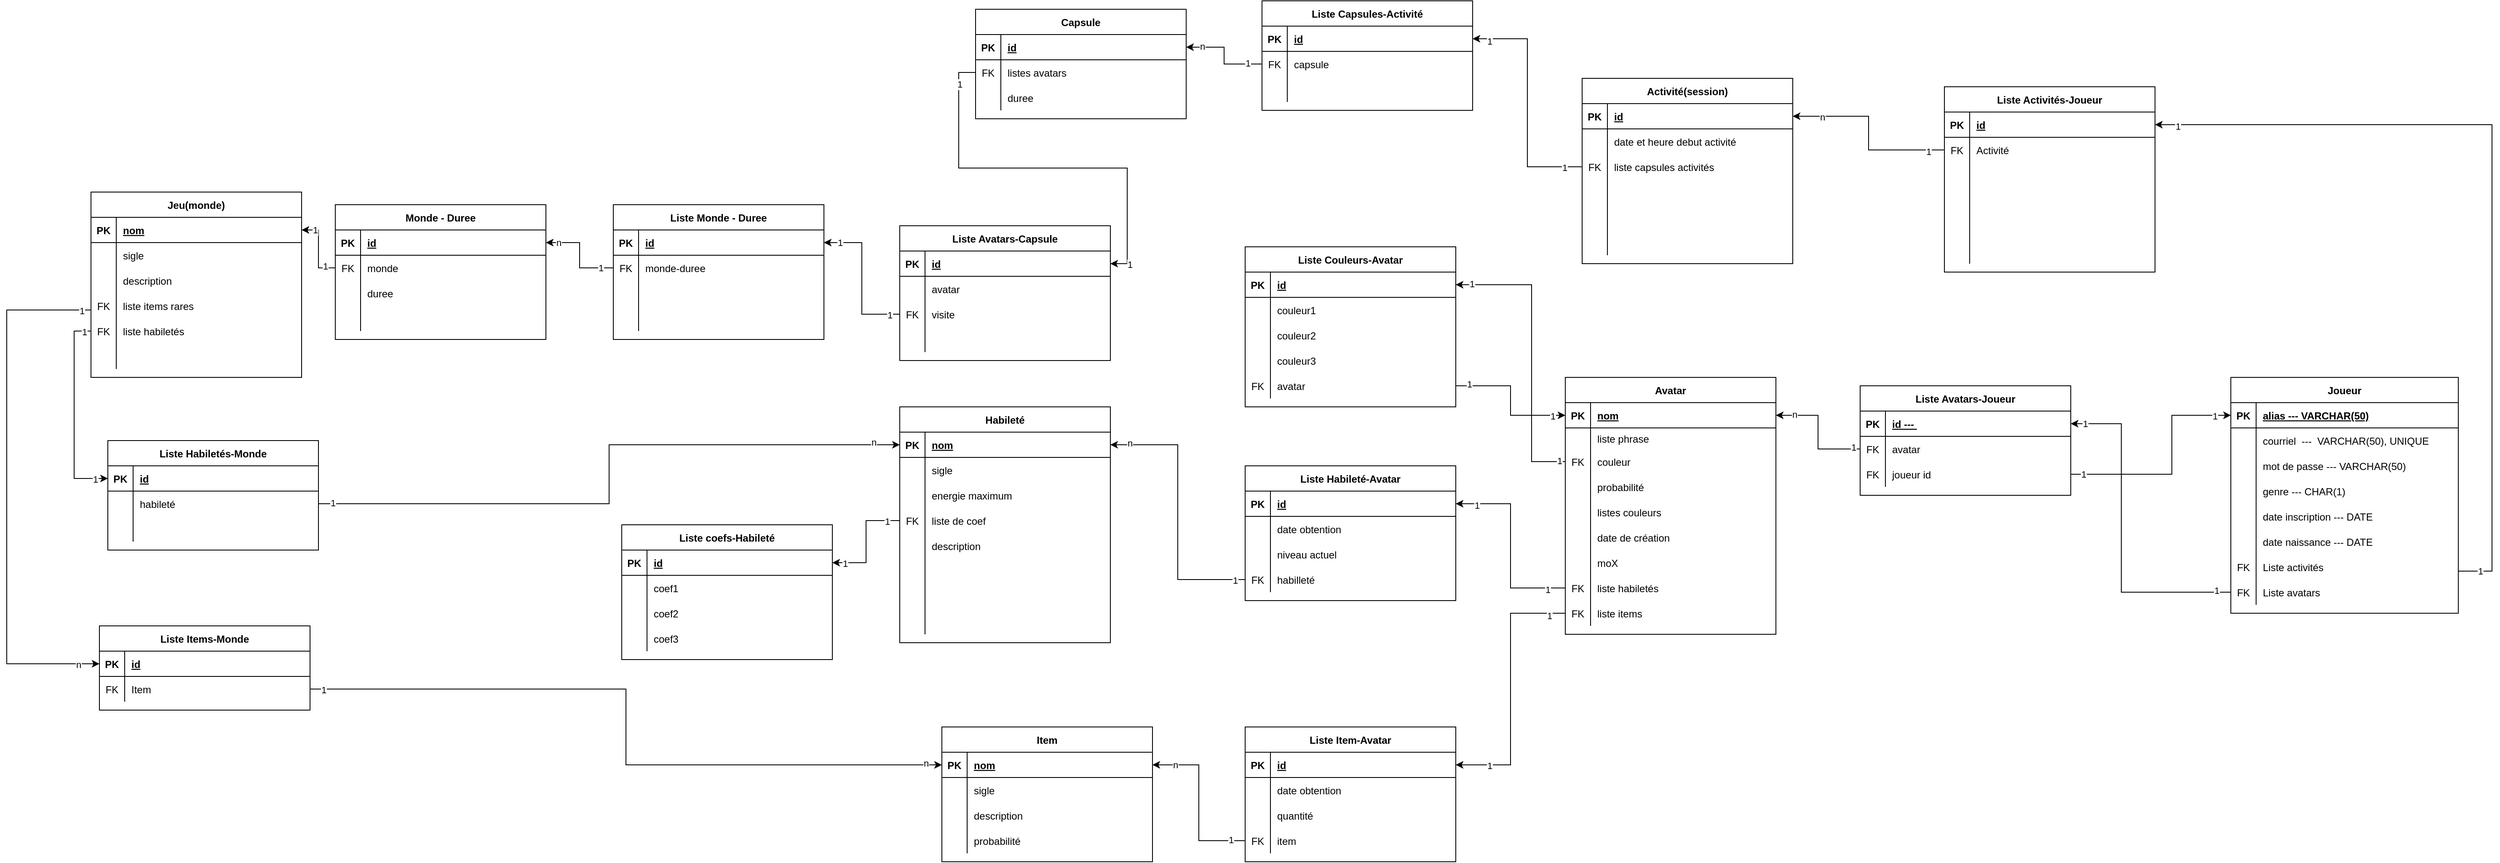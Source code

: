 <mxfile version="23.1.5" type="device">
  <diagram id="R2lEEEUBdFMjLlhIrx00" name="Page-1">
    <mxGraphModel dx="2895" dy="663" grid="1" gridSize="10" guides="1" tooltips="1" connect="1" arrows="1" fold="1" page="1" pageScale="1" pageWidth="850" pageHeight="1100" math="0" shadow="0" extFonts="Permanent Marker^https://fonts.googleapis.com/css?family=Permanent+Marker">
      <root>
        <mxCell id="0" />
        <mxCell id="1" parent="0" />
        <mxCell id="C-vyLk0tnHw3VtMMgP7b-2" value="Joueur" style="shape=table;startSize=30;container=1;collapsible=1;childLayout=tableLayout;fixedRows=1;rowLines=0;fontStyle=1;align=center;resizeLast=1;" parent="1" vertex="1">
          <mxGeometry x="1510" y="475" width="270" height="280" as="geometry" />
        </mxCell>
        <mxCell id="C-vyLk0tnHw3VtMMgP7b-3" value="" style="shape=partialRectangle;collapsible=0;dropTarget=0;pointerEvents=0;fillColor=none;points=[[0,0.5],[1,0.5]];portConstraint=eastwest;top=0;left=0;right=0;bottom=1;" parent="C-vyLk0tnHw3VtMMgP7b-2" vertex="1">
          <mxGeometry y="30" width="270" height="30" as="geometry" />
        </mxCell>
        <mxCell id="C-vyLk0tnHw3VtMMgP7b-4" value="PK" style="shape=partialRectangle;overflow=hidden;connectable=0;fillColor=none;top=0;left=0;bottom=0;right=0;fontStyle=1;" parent="C-vyLk0tnHw3VtMMgP7b-3" vertex="1">
          <mxGeometry width="30" height="30" as="geometry">
            <mxRectangle width="30" height="30" as="alternateBounds" />
          </mxGeometry>
        </mxCell>
        <mxCell id="C-vyLk0tnHw3VtMMgP7b-5" value="alias --- VARCHAR(50)" style="shape=partialRectangle;overflow=hidden;connectable=0;fillColor=none;top=0;left=0;bottom=0;right=0;align=left;spacingLeft=6;fontStyle=5;" parent="C-vyLk0tnHw3VtMMgP7b-3" vertex="1">
          <mxGeometry x="30" width="240" height="30" as="geometry">
            <mxRectangle width="240" height="30" as="alternateBounds" />
          </mxGeometry>
        </mxCell>
        <mxCell id="C-vyLk0tnHw3VtMMgP7b-9" value="" style="shape=partialRectangle;collapsible=0;dropTarget=0;pointerEvents=0;fillColor=none;points=[[0,0.5],[1,0.5]];portConstraint=eastwest;top=0;left=0;right=0;bottom=0;" parent="C-vyLk0tnHw3VtMMgP7b-2" vertex="1">
          <mxGeometry y="60" width="270" height="30" as="geometry" />
        </mxCell>
        <mxCell id="C-vyLk0tnHw3VtMMgP7b-10" value="" style="shape=partialRectangle;overflow=hidden;connectable=0;fillColor=none;top=0;left=0;bottom=0;right=0;" parent="C-vyLk0tnHw3VtMMgP7b-9" vertex="1">
          <mxGeometry width="30" height="30" as="geometry">
            <mxRectangle width="30" height="30" as="alternateBounds" />
          </mxGeometry>
        </mxCell>
        <mxCell id="C-vyLk0tnHw3VtMMgP7b-11" value="courriel  ---  VARCHAR(50), UNIQUE" style="shape=partialRectangle;overflow=hidden;connectable=0;fillColor=none;top=0;left=0;bottom=0;right=0;align=left;spacingLeft=6;" parent="C-vyLk0tnHw3VtMMgP7b-9" vertex="1">
          <mxGeometry x="30" width="240" height="30" as="geometry">
            <mxRectangle width="240" height="30" as="alternateBounds" />
          </mxGeometry>
        </mxCell>
        <mxCell id="EDNKt4hMMnq72DRwb28v-13" style="shape=partialRectangle;collapsible=0;dropTarget=0;pointerEvents=0;fillColor=none;points=[[0,0.5],[1,0.5]];portConstraint=eastwest;top=0;left=0;right=0;bottom=0;" parent="C-vyLk0tnHw3VtMMgP7b-2" vertex="1">
          <mxGeometry y="90" width="270" height="30" as="geometry" />
        </mxCell>
        <mxCell id="EDNKt4hMMnq72DRwb28v-14" style="shape=partialRectangle;overflow=hidden;connectable=0;fillColor=none;top=0;left=0;bottom=0;right=0;" parent="EDNKt4hMMnq72DRwb28v-13" vertex="1">
          <mxGeometry width="30" height="30" as="geometry">
            <mxRectangle width="30" height="30" as="alternateBounds" />
          </mxGeometry>
        </mxCell>
        <mxCell id="EDNKt4hMMnq72DRwb28v-15" value="mot de passe --- VARCHAR(50)" style="shape=partialRectangle;overflow=hidden;connectable=0;fillColor=none;top=0;left=0;bottom=0;right=0;align=left;spacingLeft=6;" parent="EDNKt4hMMnq72DRwb28v-13" vertex="1">
          <mxGeometry x="30" width="240" height="30" as="geometry">
            <mxRectangle width="240" height="30" as="alternateBounds" />
          </mxGeometry>
        </mxCell>
        <mxCell id="EDNKt4hMMnq72DRwb28v-10" style="shape=partialRectangle;collapsible=0;dropTarget=0;pointerEvents=0;fillColor=none;points=[[0,0.5],[1,0.5]];portConstraint=eastwest;top=0;left=0;right=0;bottom=0;" parent="C-vyLk0tnHw3VtMMgP7b-2" vertex="1">
          <mxGeometry y="120" width="270" height="30" as="geometry" />
        </mxCell>
        <mxCell id="EDNKt4hMMnq72DRwb28v-11" style="shape=partialRectangle;overflow=hidden;connectable=0;fillColor=none;top=0;left=0;bottom=0;right=0;" parent="EDNKt4hMMnq72DRwb28v-10" vertex="1">
          <mxGeometry width="30" height="30" as="geometry">
            <mxRectangle width="30" height="30" as="alternateBounds" />
          </mxGeometry>
        </mxCell>
        <mxCell id="EDNKt4hMMnq72DRwb28v-12" value="genre --- CHAR(1) " style="shape=partialRectangle;overflow=hidden;connectable=0;fillColor=none;top=0;left=0;bottom=0;right=0;align=left;spacingLeft=6;" parent="EDNKt4hMMnq72DRwb28v-10" vertex="1">
          <mxGeometry x="30" width="240" height="30" as="geometry">
            <mxRectangle width="240" height="30" as="alternateBounds" />
          </mxGeometry>
        </mxCell>
        <mxCell id="EDNKt4hMMnq72DRwb28v-7" style="shape=partialRectangle;collapsible=0;dropTarget=0;pointerEvents=0;fillColor=none;points=[[0,0.5],[1,0.5]];portConstraint=eastwest;top=0;left=0;right=0;bottom=0;" parent="C-vyLk0tnHw3VtMMgP7b-2" vertex="1">
          <mxGeometry y="150" width="270" height="30" as="geometry" />
        </mxCell>
        <mxCell id="EDNKt4hMMnq72DRwb28v-8" style="shape=partialRectangle;overflow=hidden;connectable=0;fillColor=none;top=0;left=0;bottom=0;right=0;" parent="EDNKt4hMMnq72DRwb28v-7" vertex="1">
          <mxGeometry width="30" height="30" as="geometry">
            <mxRectangle width="30" height="30" as="alternateBounds" />
          </mxGeometry>
        </mxCell>
        <mxCell id="EDNKt4hMMnq72DRwb28v-9" value="date inscription --- DATE" style="shape=partialRectangle;overflow=hidden;connectable=0;fillColor=none;top=0;left=0;bottom=0;right=0;align=left;spacingLeft=6;" parent="EDNKt4hMMnq72DRwb28v-7" vertex="1">
          <mxGeometry x="30" width="240" height="30" as="geometry">
            <mxRectangle width="240" height="30" as="alternateBounds" />
          </mxGeometry>
        </mxCell>
        <mxCell id="EDNKt4hMMnq72DRwb28v-4" style="shape=partialRectangle;collapsible=0;dropTarget=0;pointerEvents=0;fillColor=none;points=[[0,0.5],[1,0.5]];portConstraint=eastwest;top=0;left=0;right=0;bottom=0;" parent="C-vyLk0tnHw3VtMMgP7b-2" vertex="1">
          <mxGeometry y="180" width="270" height="30" as="geometry" />
        </mxCell>
        <mxCell id="EDNKt4hMMnq72DRwb28v-5" style="shape=partialRectangle;overflow=hidden;connectable=0;fillColor=none;top=0;left=0;bottom=0;right=0;" parent="EDNKt4hMMnq72DRwb28v-4" vertex="1">
          <mxGeometry width="30" height="30" as="geometry">
            <mxRectangle width="30" height="30" as="alternateBounds" />
          </mxGeometry>
        </mxCell>
        <mxCell id="EDNKt4hMMnq72DRwb28v-6" value="date naissance --- DATE" style="shape=partialRectangle;overflow=hidden;connectable=0;fillColor=none;top=0;left=0;bottom=0;right=0;align=left;spacingLeft=6;" parent="EDNKt4hMMnq72DRwb28v-4" vertex="1">
          <mxGeometry x="30" width="240" height="30" as="geometry">
            <mxRectangle width="240" height="30" as="alternateBounds" />
          </mxGeometry>
        </mxCell>
        <mxCell id="EDNKt4hMMnq72DRwb28v-1" style="shape=partialRectangle;collapsible=0;dropTarget=0;pointerEvents=0;fillColor=none;points=[[0,0.5],[1,0.5]];portConstraint=eastwest;top=0;left=0;right=0;bottom=0;" parent="C-vyLk0tnHw3VtMMgP7b-2" vertex="1">
          <mxGeometry y="210" width="270" height="30" as="geometry" />
        </mxCell>
        <mxCell id="EDNKt4hMMnq72DRwb28v-2" value="FK" style="shape=partialRectangle;overflow=hidden;connectable=0;fillColor=none;top=0;left=0;bottom=0;right=0;" parent="EDNKt4hMMnq72DRwb28v-1" vertex="1">
          <mxGeometry width="30" height="30" as="geometry">
            <mxRectangle width="30" height="30" as="alternateBounds" />
          </mxGeometry>
        </mxCell>
        <mxCell id="EDNKt4hMMnq72DRwb28v-3" value="Liste activités" style="shape=partialRectangle;overflow=hidden;connectable=0;fillColor=none;top=0;left=0;bottom=0;right=0;align=left;spacingLeft=6;" parent="EDNKt4hMMnq72DRwb28v-1" vertex="1">
          <mxGeometry x="30" width="240" height="30" as="geometry">
            <mxRectangle width="240" height="30" as="alternateBounds" />
          </mxGeometry>
        </mxCell>
        <mxCell id="EDNKt4hMMnq72DRwb28v-412" style="shape=partialRectangle;collapsible=0;dropTarget=0;pointerEvents=0;fillColor=none;points=[[0,0.5],[1,0.5]];portConstraint=eastwest;top=0;left=0;right=0;bottom=0;" parent="C-vyLk0tnHw3VtMMgP7b-2" vertex="1">
          <mxGeometry y="240" width="270" height="30" as="geometry" />
        </mxCell>
        <mxCell id="EDNKt4hMMnq72DRwb28v-413" value="FK" style="shape=partialRectangle;overflow=hidden;connectable=0;fillColor=none;top=0;left=0;bottom=0;right=0;" parent="EDNKt4hMMnq72DRwb28v-412" vertex="1">
          <mxGeometry width="30" height="30" as="geometry">
            <mxRectangle width="30" height="30" as="alternateBounds" />
          </mxGeometry>
        </mxCell>
        <mxCell id="EDNKt4hMMnq72DRwb28v-414" value="Liste avatars" style="shape=partialRectangle;overflow=hidden;connectable=0;fillColor=none;top=0;left=0;bottom=0;right=0;align=left;spacingLeft=6;" parent="EDNKt4hMMnq72DRwb28v-412" vertex="1">
          <mxGeometry x="30" width="240" height="30" as="geometry">
            <mxRectangle width="240" height="30" as="alternateBounds" />
          </mxGeometry>
        </mxCell>
        <mxCell id="C-vyLk0tnHw3VtMMgP7b-13" value="Jeu(monde)" style="shape=table;startSize=30;container=1;collapsible=1;childLayout=tableLayout;fixedRows=1;rowLines=0;fontStyle=1;align=center;resizeLast=1;" parent="1" vertex="1">
          <mxGeometry x="-1030" y="255" width="250" height="220" as="geometry" />
        </mxCell>
        <mxCell id="C-vyLk0tnHw3VtMMgP7b-14" value="" style="shape=partialRectangle;collapsible=0;dropTarget=0;pointerEvents=0;fillColor=none;points=[[0,0.5],[1,0.5]];portConstraint=eastwest;top=0;left=0;right=0;bottom=1;" parent="C-vyLk0tnHw3VtMMgP7b-13" vertex="1">
          <mxGeometry y="30" width="250" height="30" as="geometry" />
        </mxCell>
        <mxCell id="C-vyLk0tnHw3VtMMgP7b-15" value="PK" style="shape=partialRectangle;overflow=hidden;connectable=0;fillColor=none;top=0;left=0;bottom=0;right=0;fontStyle=1;" parent="C-vyLk0tnHw3VtMMgP7b-14" vertex="1">
          <mxGeometry width="30" height="30" as="geometry">
            <mxRectangle width="30" height="30" as="alternateBounds" />
          </mxGeometry>
        </mxCell>
        <mxCell id="C-vyLk0tnHw3VtMMgP7b-16" value="nom" style="shape=partialRectangle;overflow=hidden;connectable=0;fillColor=none;top=0;left=0;bottom=0;right=0;align=left;spacingLeft=6;fontStyle=5;" parent="C-vyLk0tnHw3VtMMgP7b-14" vertex="1">
          <mxGeometry x="30" width="220" height="30" as="geometry">
            <mxRectangle width="220" height="30" as="alternateBounds" />
          </mxGeometry>
        </mxCell>
        <mxCell id="C-vyLk0tnHw3VtMMgP7b-17" value="" style="shape=partialRectangle;collapsible=0;dropTarget=0;pointerEvents=0;fillColor=none;points=[[0,0.5],[1,0.5]];portConstraint=eastwest;top=0;left=0;right=0;bottom=0;" parent="C-vyLk0tnHw3VtMMgP7b-13" vertex="1">
          <mxGeometry y="60" width="250" height="30" as="geometry" />
        </mxCell>
        <mxCell id="C-vyLk0tnHw3VtMMgP7b-18" value="" style="shape=partialRectangle;overflow=hidden;connectable=0;fillColor=none;top=0;left=0;bottom=0;right=0;" parent="C-vyLk0tnHw3VtMMgP7b-17" vertex="1">
          <mxGeometry width="30" height="30" as="geometry">
            <mxRectangle width="30" height="30" as="alternateBounds" />
          </mxGeometry>
        </mxCell>
        <mxCell id="C-vyLk0tnHw3VtMMgP7b-19" value="sigle" style="shape=partialRectangle;overflow=hidden;connectable=0;fillColor=none;top=0;left=0;bottom=0;right=0;align=left;spacingLeft=6;" parent="C-vyLk0tnHw3VtMMgP7b-17" vertex="1">
          <mxGeometry x="30" width="220" height="30" as="geometry">
            <mxRectangle width="220" height="30" as="alternateBounds" />
          </mxGeometry>
        </mxCell>
        <mxCell id="C-vyLk0tnHw3VtMMgP7b-20" value="" style="shape=partialRectangle;collapsible=0;dropTarget=0;pointerEvents=0;fillColor=none;points=[[0,0.5],[1,0.5]];portConstraint=eastwest;top=0;left=0;right=0;bottom=0;" parent="C-vyLk0tnHw3VtMMgP7b-13" vertex="1">
          <mxGeometry y="90" width="250" height="30" as="geometry" />
        </mxCell>
        <mxCell id="C-vyLk0tnHw3VtMMgP7b-21" value="" style="shape=partialRectangle;overflow=hidden;connectable=0;fillColor=none;top=0;left=0;bottom=0;right=0;" parent="C-vyLk0tnHw3VtMMgP7b-20" vertex="1">
          <mxGeometry width="30" height="30" as="geometry">
            <mxRectangle width="30" height="30" as="alternateBounds" />
          </mxGeometry>
        </mxCell>
        <mxCell id="C-vyLk0tnHw3VtMMgP7b-22" value="description" style="shape=partialRectangle;overflow=hidden;connectable=0;fillColor=none;top=0;left=0;bottom=0;right=0;align=left;spacingLeft=6;" parent="C-vyLk0tnHw3VtMMgP7b-20" vertex="1">
          <mxGeometry x="30" width="220" height="30" as="geometry">
            <mxRectangle width="220" height="30" as="alternateBounds" />
          </mxGeometry>
        </mxCell>
        <mxCell id="EDNKt4hMMnq72DRwb28v-22" style="shape=partialRectangle;collapsible=0;dropTarget=0;pointerEvents=0;fillColor=none;points=[[0,0.5],[1,0.5]];portConstraint=eastwest;top=0;left=0;right=0;bottom=0;" parent="C-vyLk0tnHw3VtMMgP7b-13" vertex="1">
          <mxGeometry y="120" width="250" height="30" as="geometry" />
        </mxCell>
        <mxCell id="EDNKt4hMMnq72DRwb28v-23" value="FK" style="shape=partialRectangle;overflow=hidden;connectable=0;fillColor=none;top=0;left=0;bottom=0;right=0;" parent="EDNKt4hMMnq72DRwb28v-22" vertex="1">
          <mxGeometry width="30" height="30" as="geometry">
            <mxRectangle width="30" height="30" as="alternateBounds" />
          </mxGeometry>
        </mxCell>
        <mxCell id="EDNKt4hMMnq72DRwb28v-24" value="liste items rares" style="shape=partialRectangle;overflow=hidden;connectable=0;fillColor=none;top=0;left=0;bottom=0;right=0;align=left;spacingLeft=6;" parent="EDNKt4hMMnq72DRwb28v-22" vertex="1">
          <mxGeometry x="30" width="220" height="30" as="geometry">
            <mxRectangle width="220" height="30" as="alternateBounds" />
          </mxGeometry>
        </mxCell>
        <mxCell id="EDNKt4hMMnq72DRwb28v-19" style="shape=partialRectangle;collapsible=0;dropTarget=0;pointerEvents=0;fillColor=none;points=[[0,0.5],[1,0.5]];portConstraint=eastwest;top=0;left=0;right=0;bottom=0;" parent="C-vyLk0tnHw3VtMMgP7b-13" vertex="1">
          <mxGeometry y="150" width="250" height="30" as="geometry" />
        </mxCell>
        <mxCell id="EDNKt4hMMnq72DRwb28v-20" value="FK" style="shape=partialRectangle;overflow=hidden;connectable=0;fillColor=none;top=0;left=0;bottom=0;right=0;" parent="EDNKt4hMMnq72DRwb28v-19" vertex="1">
          <mxGeometry width="30" height="30" as="geometry">
            <mxRectangle width="30" height="30" as="alternateBounds" />
          </mxGeometry>
        </mxCell>
        <mxCell id="EDNKt4hMMnq72DRwb28v-21" value="liste habiletés" style="shape=partialRectangle;overflow=hidden;connectable=0;fillColor=none;top=0;left=0;bottom=0;right=0;align=left;spacingLeft=6;" parent="EDNKt4hMMnq72DRwb28v-19" vertex="1">
          <mxGeometry x="30" width="220" height="30" as="geometry">
            <mxRectangle width="220" height="30" as="alternateBounds" />
          </mxGeometry>
        </mxCell>
        <mxCell id="EDNKt4hMMnq72DRwb28v-16" style="shape=partialRectangle;collapsible=0;dropTarget=0;pointerEvents=0;fillColor=none;points=[[0,0.5],[1,0.5]];portConstraint=eastwest;top=0;left=0;right=0;bottom=0;" parent="C-vyLk0tnHw3VtMMgP7b-13" vertex="1">
          <mxGeometry y="180" width="250" height="30" as="geometry" />
        </mxCell>
        <mxCell id="EDNKt4hMMnq72DRwb28v-17" style="shape=partialRectangle;overflow=hidden;connectable=0;fillColor=none;top=0;left=0;bottom=0;right=0;" parent="EDNKt4hMMnq72DRwb28v-16" vertex="1">
          <mxGeometry width="30" height="30" as="geometry">
            <mxRectangle width="30" height="30" as="alternateBounds" />
          </mxGeometry>
        </mxCell>
        <mxCell id="EDNKt4hMMnq72DRwb28v-18" style="shape=partialRectangle;overflow=hidden;connectable=0;fillColor=none;top=0;left=0;bottom=0;right=0;align=left;spacingLeft=6;" parent="EDNKt4hMMnq72DRwb28v-16" vertex="1">
          <mxGeometry x="30" width="220" height="30" as="geometry">
            <mxRectangle width="220" height="30" as="alternateBounds" />
          </mxGeometry>
        </mxCell>
        <mxCell id="C-vyLk0tnHw3VtMMgP7b-23" value="Habileté" style="shape=table;startSize=30;container=1;collapsible=1;childLayout=tableLayout;fixedRows=1;rowLines=0;fontStyle=1;align=center;resizeLast=1;" parent="1" vertex="1">
          <mxGeometry x="-70" y="510" width="250" height="280" as="geometry" />
        </mxCell>
        <mxCell id="C-vyLk0tnHw3VtMMgP7b-24" value="" style="shape=partialRectangle;collapsible=0;dropTarget=0;pointerEvents=0;fillColor=none;points=[[0,0.5],[1,0.5]];portConstraint=eastwest;top=0;left=0;right=0;bottom=1;" parent="C-vyLk0tnHw3VtMMgP7b-23" vertex="1">
          <mxGeometry y="30" width="250" height="30" as="geometry" />
        </mxCell>
        <mxCell id="C-vyLk0tnHw3VtMMgP7b-25" value="PK" style="shape=partialRectangle;overflow=hidden;connectable=0;fillColor=none;top=0;left=0;bottom=0;right=0;fontStyle=1;" parent="C-vyLk0tnHw3VtMMgP7b-24" vertex="1">
          <mxGeometry width="30" height="30" as="geometry">
            <mxRectangle width="30" height="30" as="alternateBounds" />
          </mxGeometry>
        </mxCell>
        <mxCell id="C-vyLk0tnHw3VtMMgP7b-26" value="nom" style="shape=partialRectangle;overflow=hidden;connectable=0;fillColor=none;top=0;left=0;bottom=0;right=0;align=left;spacingLeft=6;fontStyle=5;" parent="C-vyLk0tnHw3VtMMgP7b-24" vertex="1">
          <mxGeometry x="30" width="220" height="30" as="geometry">
            <mxRectangle width="220" height="30" as="alternateBounds" />
          </mxGeometry>
        </mxCell>
        <mxCell id="C-vyLk0tnHw3VtMMgP7b-27" value="" style="shape=partialRectangle;collapsible=0;dropTarget=0;pointerEvents=0;fillColor=none;points=[[0,0.5],[1,0.5]];portConstraint=eastwest;top=0;left=0;right=0;bottom=0;" parent="C-vyLk0tnHw3VtMMgP7b-23" vertex="1">
          <mxGeometry y="60" width="250" height="30" as="geometry" />
        </mxCell>
        <mxCell id="C-vyLk0tnHw3VtMMgP7b-28" value="" style="shape=partialRectangle;overflow=hidden;connectable=0;fillColor=none;top=0;left=0;bottom=0;right=0;" parent="C-vyLk0tnHw3VtMMgP7b-27" vertex="1">
          <mxGeometry width="30" height="30" as="geometry">
            <mxRectangle width="30" height="30" as="alternateBounds" />
          </mxGeometry>
        </mxCell>
        <mxCell id="C-vyLk0tnHw3VtMMgP7b-29" value="sigle" style="shape=partialRectangle;overflow=hidden;connectable=0;fillColor=none;top=0;left=0;bottom=0;right=0;align=left;spacingLeft=6;" parent="C-vyLk0tnHw3VtMMgP7b-27" vertex="1">
          <mxGeometry x="30" width="220" height="30" as="geometry">
            <mxRectangle width="220" height="30" as="alternateBounds" />
          </mxGeometry>
        </mxCell>
        <mxCell id="EDNKt4hMMnq72DRwb28v-28" style="shape=partialRectangle;collapsible=0;dropTarget=0;pointerEvents=0;fillColor=none;points=[[0,0.5],[1,0.5]];portConstraint=eastwest;top=0;left=0;right=0;bottom=0;" parent="C-vyLk0tnHw3VtMMgP7b-23" vertex="1">
          <mxGeometry y="90" width="250" height="30" as="geometry" />
        </mxCell>
        <mxCell id="EDNKt4hMMnq72DRwb28v-29" style="shape=partialRectangle;overflow=hidden;connectable=0;fillColor=none;top=0;left=0;bottom=0;right=0;" parent="EDNKt4hMMnq72DRwb28v-28" vertex="1">
          <mxGeometry width="30" height="30" as="geometry">
            <mxRectangle width="30" height="30" as="alternateBounds" />
          </mxGeometry>
        </mxCell>
        <mxCell id="EDNKt4hMMnq72DRwb28v-30" value="energie maximum" style="shape=partialRectangle;overflow=hidden;connectable=0;fillColor=none;top=0;left=0;bottom=0;right=0;align=left;spacingLeft=6;" parent="EDNKt4hMMnq72DRwb28v-28" vertex="1">
          <mxGeometry x="30" width="220" height="30" as="geometry">
            <mxRectangle width="220" height="30" as="alternateBounds" />
          </mxGeometry>
        </mxCell>
        <mxCell id="EDNKt4hMMnq72DRwb28v-25" style="shape=partialRectangle;collapsible=0;dropTarget=0;pointerEvents=0;fillColor=none;points=[[0,0.5],[1,0.5]];portConstraint=eastwest;top=0;left=0;right=0;bottom=0;" parent="C-vyLk0tnHw3VtMMgP7b-23" vertex="1">
          <mxGeometry y="120" width="250" height="30" as="geometry" />
        </mxCell>
        <mxCell id="EDNKt4hMMnq72DRwb28v-26" value="FK" style="shape=partialRectangle;overflow=hidden;connectable=0;fillColor=none;top=0;left=0;bottom=0;right=0;" parent="EDNKt4hMMnq72DRwb28v-25" vertex="1">
          <mxGeometry width="30" height="30" as="geometry">
            <mxRectangle width="30" height="30" as="alternateBounds" />
          </mxGeometry>
        </mxCell>
        <mxCell id="EDNKt4hMMnq72DRwb28v-27" value="liste de coef" style="shape=partialRectangle;overflow=hidden;connectable=0;fillColor=none;top=0;left=0;bottom=0;right=0;align=left;spacingLeft=6;" parent="EDNKt4hMMnq72DRwb28v-25" vertex="1">
          <mxGeometry x="30" width="220" height="30" as="geometry">
            <mxRectangle width="220" height="30" as="alternateBounds" />
          </mxGeometry>
        </mxCell>
        <mxCell id="EDNKt4hMMnq72DRwb28v-37" style="shape=partialRectangle;collapsible=0;dropTarget=0;pointerEvents=0;fillColor=none;points=[[0,0.5],[1,0.5]];portConstraint=eastwest;top=0;left=0;right=0;bottom=0;" parent="C-vyLk0tnHw3VtMMgP7b-23" vertex="1">
          <mxGeometry y="150" width="250" height="30" as="geometry" />
        </mxCell>
        <mxCell id="EDNKt4hMMnq72DRwb28v-38" style="shape=partialRectangle;overflow=hidden;connectable=0;fillColor=none;top=0;left=0;bottom=0;right=0;" parent="EDNKt4hMMnq72DRwb28v-37" vertex="1">
          <mxGeometry width="30" height="30" as="geometry">
            <mxRectangle width="30" height="30" as="alternateBounds" />
          </mxGeometry>
        </mxCell>
        <mxCell id="EDNKt4hMMnq72DRwb28v-39" value="description" style="shape=partialRectangle;overflow=hidden;connectable=0;fillColor=none;top=0;left=0;bottom=0;right=0;align=left;spacingLeft=6;" parent="EDNKt4hMMnq72DRwb28v-37" vertex="1">
          <mxGeometry x="30" width="220" height="30" as="geometry">
            <mxRectangle width="220" height="30" as="alternateBounds" />
          </mxGeometry>
        </mxCell>
        <mxCell id="EDNKt4hMMnq72DRwb28v-46" style="shape=partialRectangle;collapsible=0;dropTarget=0;pointerEvents=0;fillColor=none;points=[[0,0.5],[1,0.5]];portConstraint=eastwest;top=0;left=0;right=0;bottom=0;" parent="C-vyLk0tnHw3VtMMgP7b-23" vertex="1">
          <mxGeometry y="180" width="250" height="30" as="geometry" />
        </mxCell>
        <mxCell id="EDNKt4hMMnq72DRwb28v-47" style="shape=partialRectangle;overflow=hidden;connectable=0;fillColor=none;top=0;left=0;bottom=0;right=0;" parent="EDNKt4hMMnq72DRwb28v-46" vertex="1">
          <mxGeometry width="30" height="30" as="geometry">
            <mxRectangle width="30" height="30" as="alternateBounds" />
          </mxGeometry>
        </mxCell>
        <mxCell id="EDNKt4hMMnq72DRwb28v-48" style="shape=partialRectangle;overflow=hidden;connectable=0;fillColor=none;top=0;left=0;bottom=0;right=0;align=left;spacingLeft=6;" parent="EDNKt4hMMnq72DRwb28v-46" vertex="1">
          <mxGeometry x="30" width="220" height="30" as="geometry">
            <mxRectangle width="220" height="30" as="alternateBounds" />
          </mxGeometry>
        </mxCell>
        <mxCell id="EDNKt4hMMnq72DRwb28v-43" style="shape=partialRectangle;collapsible=0;dropTarget=0;pointerEvents=0;fillColor=none;points=[[0,0.5],[1,0.5]];portConstraint=eastwest;top=0;left=0;right=0;bottom=0;" parent="C-vyLk0tnHw3VtMMgP7b-23" vertex="1">
          <mxGeometry y="210" width="250" height="30" as="geometry" />
        </mxCell>
        <mxCell id="EDNKt4hMMnq72DRwb28v-44" style="shape=partialRectangle;overflow=hidden;connectable=0;fillColor=none;top=0;left=0;bottom=0;right=0;" parent="EDNKt4hMMnq72DRwb28v-43" vertex="1">
          <mxGeometry width="30" height="30" as="geometry">
            <mxRectangle width="30" height="30" as="alternateBounds" />
          </mxGeometry>
        </mxCell>
        <mxCell id="EDNKt4hMMnq72DRwb28v-45" style="shape=partialRectangle;overflow=hidden;connectable=0;fillColor=none;top=0;left=0;bottom=0;right=0;align=left;spacingLeft=6;" parent="EDNKt4hMMnq72DRwb28v-43" vertex="1">
          <mxGeometry x="30" width="220" height="30" as="geometry">
            <mxRectangle width="220" height="30" as="alternateBounds" />
          </mxGeometry>
        </mxCell>
        <mxCell id="EDNKt4hMMnq72DRwb28v-40" style="shape=partialRectangle;collapsible=0;dropTarget=0;pointerEvents=0;fillColor=none;points=[[0,0.5],[1,0.5]];portConstraint=eastwest;top=0;left=0;right=0;bottom=0;" parent="C-vyLk0tnHw3VtMMgP7b-23" vertex="1">
          <mxGeometry y="240" width="250" height="30" as="geometry" />
        </mxCell>
        <mxCell id="EDNKt4hMMnq72DRwb28v-41" style="shape=partialRectangle;overflow=hidden;connectable=0;fillColor=none;top=0;left=0;bottom=0;right=0;" parent="EDNKt4hMMnq72DRwb28v-40" vertex="1">
          <mxGeometry width="30" height="30" as="geometry">
            <mxRectangle width="30" height="30" as="alternateBounds" />
          </mxGeometry>
        </mxCell>
        <mxCell id="EDNKt4hMMnq72DRwb28v-42" style="shape=partialRectangle;overflow=hidden;connectable=0;fillColor=none;top=0;left=0;bottom=0;right=0;align=left;spacingLeft=6;" parent="EDNKt4hMMnq72DRwb28v-40" vertex="1">
          <mxGeometry x="30" width="220" height="30" as="geometry">
            <mxRectangle width="220" height="30" as="alternateBounds" />
          </mxGeometry>
        </mxCell>
        <mxCell id="EDNKt4hMMnq72DRwb28v-49" value="Item" style="shape=table;startSize=30;container=1;collapsible=1;childLayout=tableLayout;fixedRows=1;rowLines=0;fontStyle=1;align=center;resizeLast=1;" parent="1" vertex="1">
          <mxGeometry x="-20" y="890" width="250" height="160" as="geometry" />
        </mxCell>
        <mxCell id="EDNKt4hMMnq72DRwb28v-50" value="" style="shape=partialRectangle;collapsible=0;dropTarget=0;pointerEvents=0;fillColor=none;points=[[0,0.5],[1,0.5]];portConstraint=eastwest;top=0;left=0;right=0;bottom=1;" parent="EDNKt4hMMnq72DRwb28v-49" vertex="1">
          <mxGeometry y="30" width="250" height="30" as="geometry" />
        </mxCell>
        <mxCell id="EDNKt4hMMnq72DRwb28v-51" value="PK" style="shape=partialRectangle;overflow=hidden;connectable=0;fillColor=none;top=0;left=0;bottom=0;right=0;fontStyle=1;" parent="EDNKt4hMMnq72DRwb28v-50" vertex="1">
          <mxGeometry width="30" height="30" as="geometry">
            <mxRectangle width="30" height="30" as="alternateBounds" />
          </mxGeometry>
        </mxCell>
        <mxCell id="EDNKt4hMMnq72DRwb28v-52" value="nom" style="shape=partialRectangle;overflow=hidden;connectable=0;fillColor=none;top=0;left=0;bottom=0;right=0;align=left;spacingLeft=6;fontStyle=5;" parent="EDNKt4hMMnq72DRwb28v-50" vertex="1">
          <mxGeometry x="30" width="220" height="30" as="geometry">
            <mxRectangle width="220" height="30" as="alternateBounds" />
          </mxGeometry>
        </mxCell>
        <mxCell id="EDNKt4hMMnq72DRwb28v-53" value="" style="shape=partialRectangle;collapsible=0;dropTarget=0;pointerEvents=0;fillColor=none;points=[[0,0.5],[1,0.5]];portConstraint=eastwest;top=0;left=0;right=0;bottom=0;" parent="EDNKt4hMMnq72DRwb28v-49" vertex="1">
          <mxGeometry y="60" width="250" height="30" as="geometry" />
        </mxCell>
        <mxCell id="EDNKt4hMMnq72DRwb28v-54" value="" style="shape=partialRectangle;overflow=hidden;connectable=0;fillColor=none;top=0;left=0;bottom=0;right=0;" parent="EDNKt4hMMnq72DRwb28v-53" vertex="1">
          <mxGeometry width="30" height="30" as="geometry">
            <mxRectangle width="30" height="30" as="alternateBounds" />
          </mxGeometry>
        </mxCell>
        <mxCell id="EDNKt4hMMnq72DRwb28v-55" value="sigle" style="shape=partialRectangle;overflow=hidden;connectable=0;fillColor=none;top=0;left=0;bottom=0;right=0;align=left;spacingLeft=6;" parent="EDNKt4hMMnq72DRwb28v-53" vertex="1">
          <mxGeometry x="30" width="220" height="30" as="geometry">
            <mxRectangle width="220" height="30" as="alternateBounds" />
          </mxGeometry>
        </mxCell>
        <mxCell id="EDNKt4hMMnq72DRwb28v-56" value="" style="shape=partialRectangle;collapsible=0;dropTarget=0;pointerEvents=0;fillColor=none;points=[[0,0.5],[1,0.5]];portConstraint=eastwest;top=0;left=0;right=0;bottom=0;" parent="EDNKt4hMMnq72DRwb28v-49" vertex="1">
          <mxGeometry y="90" width="250" height="30" as="geometry" />
        </mxCell>
        <mxCell id="EDNKt4hMMnq72DRwb28v-57" value="" style="shape=partialRectangle;overflow=hidden;connectable=0;fillColor=none;top=0;left=0;bottom=0;right=0;" parent="EDNKt4hMMnq72DRwb28v-56" vertex="1">
          <mxGeometry width="30" height="30" as="geometry">
            <mxRectangle width="30" height="30" as="alternateBounds" />
          </mxGeometry>
        </mxCell>
        <mxCell id="EDNKt4hMMnq72DRwb28v-58" value="description" style="shape=partialRectangle;overflow=hidden;connectable=0;fillColor=none;top=0;left=0;bottom=0;right=0;align=left;spacingLeft=6;" parent="EDNKt4hMMnq72DRwb28v-56" vertex="1">
          <mxGeometry x="30" width="220" height="30" as="geometry">
            <mxRectangle width="220" height="30" as="alternateBounds" />
          </mxGeometry>
        </mxCell>
        <mxCell id="EDNKt4hMMnq72DRwb28v-59" style="shape=partialRectangle;collapsible=0;dropTarget=0;pointerEvents=0;fillColor=none;points=[[0,0.5],[1,0.5]];portConstraint=eastwest;top=0;left=0;right=0;bottom=0;" parent="EDNKt4hMMnq72DRwb28v-49" vertex="1">
          <mxGeometry y="120" width="250" height="30" as="geometry" />
        </mxCell>
        <mxCell id="EDNKt4hMMnq72DRwb28v-60" value="" style="shape=partialRectangle;overflow=hidden;connectable=0;fillColor=none;top=0;left=0;bottom=0;right=0;" parent="EDNKt4hMMnq72DRwb28v-59" vertex="1">
          <mxGeometry width="30" height="30" as="geometry">
            <mxRectangle width="30" height="30" as="alternateBounds" />
          </mxGeometry>
        </mxCell>
        <mxCell id="EDNKt4hMMnq72DRwb28v-61" value="probabilité" style="shape=partialRectangle;overflow=hidden;connectable=0;fillColor=none;top=0;left=0;bottom=0;right=0;align=left;spacingLeft=6;" parent="EDNKt4hMMnq72DRwb28v-59" vertex="1">
          <mxGeometry x="30" width="220" height="30" as="geometry">
            <mxRectangle width="220" height="30" as="alternateBounds" />
          </mxGeometry>
        </mxCell>
        <mxCell id="EDNKt4hMMnq72DRwb28v-68" value="Avatar" style="shape=table;startSize=30;container=1;collapsible=1;childLayout=tableLayout;fixedRows=1;rowLines=0;fontStyle=1;align=center;resizeLast=1;" parent="1" vertex="1">
          <mxGeometry x="720" y="475" width="250" height="305" as="geometry" />
        </mxCell>
        <mxCell id="EDNKt4hMMnq72DRwb28v-69" value="" style="shape=partialRectangle;collapsible=0;dropTarget=0;pointerEvents=0;fillColor=none;points=[[0,0.5],[1,0.5]];portConstraint=eastwest;top=0;left=0;right=0;bottom=1;" parent="EDNKt4hMMnq72DRwb28v-68" vertex="1">
          <mxGeometry y="30" width="250" height="30" as="geometry" />
        </mxCell>
        <mxCell id="EDNKt4hMMnq72DRwb28v-70" value="PK" style="shape=partialRectangle;overflow=hidden;connectable=0;fillColor=none;top=0;left=0;bottom=0;right=0;fontStyle=1;" parent="EDNKt4hMMnq72DRwb28v-69" vertex="1">
          <mxGeometry width="30" height="30" as="geometry">
            <mxRectangle width="30" height="30" as="alternateBounds" />
          </mxGeometry>
        </mxCell>
        <mxCell id="EDNKt4hMMnq72DRwb28v-71" value="nom" style="shape=partialRectangle;overflow=hidden;connectable=0;fillColor=none;top=0;left=0;bottom=0;right=0;align=left;spacingLeft=6;fontStyle=5;" parent="EDNKt4hMMnq72DRwb28v-69" vertex="1">
          <mxGeometry x="30" width="220" height="30" as="geometry">
            <mxRectangle width="220" height="30" as="alternateBounds" />
          </mxGeometry>
        </mxCell>
        <mxCell id="EDNKt4hMMnq72DRwb28v-72" value="" style="shape=partialRectangle;collapsible=0;dropTarget=0;pointerEvents=0;fillColor=none;points=[[0,0.5],[1,0.5]];portConstraint=eastwest;top=0;left=0;right=0;bottom=0;" parent="EDNKt4hMMnq72DRwb28v-68" vertex="1">
          <mxGeometry y="60" width="250" height="25" as="geometry" />
        </mxCell>
        <mxCell id="EDNKt4hMMnq72DRwb28v-73" value="" style="shape=partialRectangle;overflow=hidden;connectable=0;fillColor=none;top=0;left=0;bottom=0;right=0;" parent="EDNKt4hMMnq72DRwb28v-72" vertex="1">
          <mxGeometry width="30" height="25" as="geometry">
            <mxRectangle width="30" height="25" as="alternateBounds" />
          </mxGeometry>
        </mxCell>
        <mxCell id="EDNKt4hMMnq72DRwb28v-74" value="liste phrase" style="shape=partialRectangle;overflow=hidden;connectable=0;fillColor=none;top=0;left=0;bottom=0;right=0;align=left;spacingLeft=6;" parent="EDNKt4hMMnq72DRwb28v-72" vertex="1">
          <mxGeometry x="30" width="220" height="25" as="geometry">
            <mxRectangle width="220" height="25" as="alternateBounds" />
          </mxGeometry>
        </mxCell>
        <mxCell id="EDNKt4hMMnq72DRwb28v-75" value="" style="shape=partialRectangle;collapsible=0;dropTarget=0;pointerEvents=0;fillColor=none;points=[[0,0.5],[1,0.5]];portConstraint=eastwest;top=0;left=0;right=0;bottom=0;" parent="EDNKt4hMMnq72DRwb28v-68" vertex="1">
          <mxGeometry y="85" width="250" height="30" as="geometry" />
        </mxCell>
        <mxCell id="EDNKt4hMMnq72DRwb28v-76" value="FK" style="shape=partialRectangle;overflow=hidden;connectable=0;fillColor=none;top=0;left=0;bottom=0;right=0;" parent="EDNKt4hMMnq72DRwb28v-75" vertex="1">
          <mxGeometry width="30" height="30" as="geometry">
            <mxRectangle width="30" height="30" as="alternateBounds" />
          </mxGeometry>
        </mxCell>
        <mxCell id="EDNKt4hMMnq72DRwb28v-77" value="couleur" style="shape=partialRectangle;overflow=hidden;connectable=0;fillColor=none;top=0;left=0;bottom=0;right=0;align=left;spacingLeft=6;" parent="EDNKt4hMMnq72DRwb28v-75" vertex="1">
          <mxGeometry x="30" width="220" height="30" as="geometry">
            <mxRectangle width="220" height="30" as="alternateBounds" />
          </mxGeometry>
        </mxCell>
        <mxCell id="EDNKt4hMMnq72DRwb28v-78" style="shape=partialRectangle;collapsible=0;dropTarget=0;pointerEvents=0;fillColor=none;points=[[0,0.5],[1,0.5]];portConstraint=eastwest;top=0;left=0;right=0;bottom=0;" parent="EDNKt4hMMnq72DRwb28v-68" vertex="1">
          <mxGeometry y="115" width="250" height="30" as="geometry" />
        </mxCell>
        <mxCell id="EDNKt4hMMnq72DRwb28v-79" value="" style="shape=partialRectangle;overflow=hidden;connectable=0;fillColor=none;top=0;left=0;bottom=0;right=0;" parent="EDNKt4hMMnq72DRwb28v-78" vertex="1">
          <mxGeometry width="30" height="30" as="geometry">
            <mxRectangle width="30" height="30" as="alternateBounds" />
          </mxGeometry>
        </mxCell>
        <mxCell id="EDNKt4hMMnq72DRwb28v-80" value="probabilité" style="shape=partialRectangle;overflow=hidden;connectable=0;fillColor=none;top=0;left=0;bottom=0;right=0;align=left;spacingLeft=6;" parent="EDNKt4hMMnq72DRwb28v-78" vertex="1">
          <mxGeometry x="30" width="220" height="30" as="geometry">
            <mxRectangle width="220" height="30" as="alternateBounds" />
          </mxGeometry>
        </mxCell>
        <mxCell id="EDNKt4hMMnq72DRwb28v-90" style="shape=partialRectangle;collapsible=0;dropTarget=0;pointerEvents=0;fillColor=none;points=[[0,0.5],[1,0.5]];portConstraint=eastwest;top=0;left=0;right=0;bottom=0;" parent="EDNKt4hMMnq72DRwb28v-68" vertex="1">
          <mxGeometry y="145" width="250" height="30" as="geometry" />
        </mxCell>
        <mxCell id="EDNKt4hMMnq72DRwb28v-91" style="shape=partialRectangle;overflow=hidden;connectable=0;fillColor=none;top=0;left=0;bottom=0;right=0;" parent="EDNKt4hMMnq72DRwb28v-90" vertex="1">
          <mxGeometry width="30" height="30" as="geometry">
            <mxRectangle width="30" height="30" as="alternateBounds" />
          </mxGeometry>
        </mxCell>
        <mxCell id="EDNKt4hMMnq72DRwb28v-92" value="listes couleurs" style="shape=partialRectangle;overflow=hidden;connectable=0;fillColor=none;top=0;left=0;bottom=0;right=0;align=left;spacingLeft=6;" parent="EDNKt4hMMnq72DRwb28v-90" vertex="1">
          <mxGeometry x="30" width="220" height="30" as="geometry">
            <mxRectangle width="220" height="30" as="alternateBounds" />
          </mxGeometry>
        </mxCell>
        <mxCell id="EDNKt4hMMnq72DRwb28v-87" style="shape=partialRectangle;collapsible=0;dropTarget=0;pointerEvents=0;fillColor=none;points=[[0,0.5],[1,0.5]];portConstraint=eastwest;top=0;left=0;right=0;bottom=0;" parent="EDNKt4hMMnq72DRwb28v-68" vertex="1">
          <mxGeometry y="175" width="250" height="30" as="geometry" />
        </mxCell>
        <mxCell id="EDNKt4hMMnq72DRwb28v-88" style="shape=partialRectangle;overflow=hidden;connectable=0;fillColor=none;top=0;left=0;bottom=0;right=0;" parent="EDNKt4hMMnq72DRwb28v-87" vertex="1">
          <mxGeometry width="30" height="30" as="geometry">
            <mxRectangle width="30" height="30" as="alternateBounds" />
          </mxGeometry>
        </mxCell>
        <mxCell id="EDNKt4hMMnq72DRwb28v-89" value="date de création" style="shape=partialRectangle;overflow=hidden;connectable=0;fillColor=none;top=0;left=0;bottom=0;right=0;align=left;spacingLeft=6;" parent="EDNKt4hMMnq72DRwb28v-87" vertex="1">
          <mxGeometry x="30" width="220" height="30" as="geometry">
            <mxRectangle width="220" height="30" as="alternateBounds" />
          </mxGeometry>
        </mxCell>
        <mxCell id="EDNKt4hMMnq72DRwb28v-84" style="shape=partialRectangle;collapsible=0;dropTarget=0;pointerEvents=0;fillColor=none;points=[[0,0.5],[1,0.5]];portConstraint=eastwest;top=0;left=0;right=0;bottom=0;" parent="EDNKt4hMMnq72DRwb28v-68" vertex="1">
          <mxGeometry y="205" width="250" height="30" as="geometry" />
        </mxCell>
        <mxCell id="EDNKt4hMMnq72DRwb28v-85" style="shape=partialRectangle;overflow=hidden;connectable=0;fillColor=none;top=0;left=0;bottom=0;right=0;" parent="EDNKt4hMMnq72DRwb28v-84" vertex="1">
          <mxGeometry width="30" height="30" as="geometry">
            <mxRectangle width="30" height="30" as="alternateBounds" />
          </mxGeometry>
        </mxCell>
        <mxCell id="EDNKt4hMMnq72DRwb28v-86" value="moX" style="shape=partialRectangle;overflow=hidden;connectable=0;fillColor=none;top=0;left=0;bottom=0;right=0;align=left;spacingLeft=6;" parent="EDNKt4hMMnq72DRwb28v-84" vertex="1">
          <mxGeometry x="30" width="220" height="30" as="geometry">
            <mxRectangle width="220" height="30" as="alternateBounds" />
          </mxGeometry>
        </mxCell>
        <mxCell id="EDNKt4hMMnq72DRwb28v-81" style="shape=partialRectangle;collapsible=0;dropTarget=0;pointerEvents=0;fillColor=none;points=[[0,0.5],[1,0.5]];portConstraint=eastwest;top=0;left=0;right=0;bottom=0;" parent="EDNKt4hMMnq72DRwb28v-68" vertex="1">
          <mxGeometry y="235" width="250" height="30" as="geometry" />
        </mxCell>
        <mxCell id="EDNKt4hMMnq72DRwb28v-82" value="FK" style="shape=partialRectangle;overflow=hidden;connectable=0;fillColor=none;top=0;left=0;bottom=0;right=0;" parent="EDNKt4hMMnq72DRwb28v-81" vertex="1">
          <mxGeometry width="30" height="30" as="geometry">
            <mxRectangle width="30" height="30" as="alternateBounds" />
          </mxGeometry>
        </mxCell>
        <mxCell id="EDNKt4hMMnq72DRwb28v-83" value="liste habiletés" style="shape=partialRectangle;overflow=hidden;connectable=0;fillColor=none;top=0;left=0;bottom=0;right=0;align=left;spacingLeft=6;" parent="EDNKt4hMMnq72DRwb28v-81" vertex="1">
          <mxGeometry x="30" width="220" height="30" as="geometry">
            <mxRectangle width="220" height="30" as="alternateBounds" />
          </mxGeometry>
        </mxCell>
        <mxCell id="EDNKt4hMMnq72DRwb28v-168" style="shape=partialRectangle;collapsible=0;dropTarget=0;pointerEvents=0;fillColor=none;points=[[0,0.5],[1,0.5]];portConstraint=eastwest;top=0;left=0;right=0;bottom=0;" parent="EDNKt4hMMnq72DRwb28v-68" vertex="1">
          <mxGeometry y="265" width="250" height="30" as="geometry" />
        </mxCell>
        <mxCell id="EDNKt4hMMnq72DRwb28v-169" value="FK" style="shape=partialRectangle;overflow=hidden;connectable=0;fillColor=none;top=0;left=0;bottom=0;right=0;" parent="EDNKt4hMMnq72DRwb28v-168" vertex="1">
          <mxGeometry width="30" height="30" as="geometry">
            <mxRectangle width="30" height="30" as="alternateBounds" />
          </mxGeometry>
        </mxCell>
        <mxCell id="EDNKt4hMMnq72DRwb28v-170" value="liste items" style="shape=partialRectangle;overflow=hidden;connectable=0;fillColor=none;top=0;left=0;bottom=0;right=0;align=left;spacingLeft=6;" parent="EDNKt4hMMnq72DRwb28v-168" vertex="1">
          <mxGeometry x="30" width="220" height="30" as="geometry">
            <mxRectangle width="220" height="30" as="alternateBounds" />
          </mxGeometry>
        </mxCell>
        <mxCell id="EDNKt4hMMnq72DRwb28v-93" value="Liste Couleurs-Avatar" style="shape=table;startSize=30;container=1;collapsible=1;childLayout=tableLayout;fixedRows=1;rowLines=0;fontStyle=1;align=center;resizeLast=1;" parent="1" vertex="1">
          <mxGeometry x="340" y="320" width="250" height="190" as="geometry" />
        </mxCell>
        <mxCell id="EDNKt4hMMnq72DRwb28v-94" value="" style="shape=partialRectangle;collapsible=0;dropTarget=0;pointerEvents=0;fillColor=none;points=[[0,0.5],[1,0.5]];portConstraint=eastwest;top=0;left=0;right=0;bottom=1;" parent="EDNKt4hMMnq72DRwb28v-93" vertex="1">
          <mxGeometry y="30" width="250" height="30" as="geometry" />
        </mxCell>
        <mxCell id="EDNKt4hMMnq72DRwb28v-95" value="PK" style="shape=partialRectangle;overflow=hidden;connectable=0;fillColor=none;top=0;left=0;bottom=0;right=0;fontStyle=1;" parent="EDNKt4hMMnq72DRwb28v-94" vertex="1">
          <mxGeometry width="30" height="30" as="geometry">
            <mxRectangle width="30" height="30" as="alternateBounds" />
          </mxGeometry>
        </mxCell>
        <mxCell id="EDNKt4hMMnq72DRwb28v-96" value="id" style="shape=partialRectangle;overflow=hidden;connectable=0;fillColor=none;top=0;left=0;bottom=0;right=0;align=left;spacingLeft=6;fontStyle=5;" parent="EDNKt4hMMnq72DRwb28v-94" vertex="1">
          <mxGeometry x="30" width="220" height="30" as="geometry">
            <mxRectangle width="220" height="30" as="alternateBounds" />
          </mxGeometry>
        </mxCell>
        <mxCell id="EDNKt4hMMnq72DRwb28v-97" value="" style="shape=partialRectangle;collapsible=0;dropTarget=0;pointerEvents=0;fillColor=none;points=[[0,0.5],[1,0.5]];portConstraint=eastwest;top=0;left=0;right=0;bottom=0;" parent="EDNKt4hMMnq72DRwb28v-93" vertex="1">
          <mxGeometry y="60" width="250" height="30" as="geometry" />
        </mxCell>
        <mxCell id="EDNKt4hMMnq72DRwb28v-98" value="" style="shape=partialRectangle;overflow=hidden;connectable=0;fillColor=none;top=0;left=0;bottom=0;right=0;" parent="EDNKt4hMMnq72DRwb28v-97" vertex="1">
          <mxGeometry width="30" height="30" as="geometry">
            <mxRectangle width="30" height="30" as="alternateBounds" />
          </mxGeometry>
        </mxCell>
        <mxCell id="EDNKt4hMMnq72DRwb28v-99" value="couleur1" style="shape=partialRectangle;overflow=hidden;connectable=0;fillColor=none;top=0;left=0;bottom=0;right=0;align=left;spacingLeft=6;" parent="EDNKt4hMMnq72DRwb28v-97" vertex="1">
          <mxGeometry x="30" width="220" height="30" as="geometry">
            <mxRectangle width="220" height="30" as="alternateBounds" />
          </mxGeometry>
        </mxCell>
        <mxCell id="EDNKt4hMMnq72DRwb28v-100" value="" style="shape=partialRectangle;collapsible=0;dropTarget=0;pointerEvents=0;fillColor=none;points=[[0,0.5],[1,0.5]];portConstraint=eastwest;top=0;left=0;right=0;bottom=0;" parent="EDNKt4hMMnq72DRwb28v-93" vertex="1">
          <mxGeometry y="90" width="250" height="30" as="geometry" />
        </mxCell>
        <mxCell id="EDNKt4hMMnq72DRwb28v-101" value="" style="shape=partialRectangle;overflow=hidden;connectable=0;fillColor=none;top=0;left=0;bottom=0;right=0;" parent="EDNKt4hMMnq72DRwb28v-100" vertex="1">
          <mxGeometry width="30" height="30" as="geometry">
            <mxRectangle width="30" height="30" as="alternateBounds" />
          </mxGeometry>
        </mxCell>
        <mxCell id="EDNKt4hMMnq72DRwb28v-102" value="couleur2" style="shape=partialRectangle;overflow=hidden;connectable=0;fillColor=none;top=0;left=0;bottom=0;right=0;align=left;spacingLeft=6;" parent="EDNKt4hMMnq72DRwb28v-100" vertex="1">
          <mxGeometry x="30" width="220" height="30" as="geometry">
            <mxRectangle width="220" height="30" as="alternateBounds" />
          </mxGeometry>
        </mxCell>
        <mxCell id="EDNKt4hMMnq72DRwb28v-103" style="shape=partialRectangle;collapsible=0;dropTarget=0;pointerEvents=0;fillColor=none;points=[[0,0.5],[1,0.5]];portConstraint=eastwest;top=0;left=0;right=0;bottom=0;" parent="EDNKt4hMMnq72DRwb28v-93" vertex="1">
          <mxGeometry y="120" width="250" height="30" as="geometry" />
        </mxCell>
        <mxCell id="EDNKt4hMMnq72DRwb28v-104" value="" style="shape=partialRectangle;overflow=hidden;connectable=0;fillColor=none;top=0;left=0;bottom=0;right=0;" parent="EDNKt4hMMnq72DRwb28v-103" vertex="1">
          <mxGeometry width="30" height="30" as="geometry">
            <mxRectangle width="30" height="30" as="alternateBounds" />
          </mxGeometry>
        </mxCell>
        <mxCell id="EDNKt4hMMnq72DRwb28v-105" value="couleur3" style="shape=partialRectangle;overflow=hidden;connectable=0;fillColor=none;top=0;left=0;bottom=0;right=0;align=left;spacingLeft=6;" parent="EDNKt4hMMnq72DRwb28v-103" vertex="1">
          <mxGeometry x="30" width="220" height="30" as="geometry">
            <mxRectangle width="220" height="30" as="alternateBounds" />
          </mxGeometry>
        </mxCell>
        <mxCell id="EDNKt4hMMnq72DRwb28v-427" style="shape=partialRectangle;collapsible=0;dropTarget=0;pointerEvents=0;fillColor=none;points=[[0,0.5],[1,0.5]];portConstraint=eastwest;top=0;left=0;right=0;bottom=0;" parent="EDNKt4hMMnq72DRwb28v-93" vertex="1">
          <mxGeometry y="150" width="250" height="30" as="geometry" />
        </mxCell>
        <mxCell id="EDNKt4hMMnq72DRwb28v-428" value="FK" style="shape=partialRectangle;overflow=hidden;connectable=0;fillColor=none;top=0;left=0;bottom=0;right=0;" parent="EDNKt4hMMnq72DRwb28v-427" vertex="1">
          <mxGeometry width="30" height="30" as="geometry">
            <mxRectangle width="30" height="30" as="alternateBounds" />
          </mxGeometry>
        </mxCell>
        <mxCell id="EDNKt4hMMnq72DRwb28v-429" value="avatar" style="shape=partialRectangle;overflow=hidden;connectable=0;fillColor=none;top=0;left=0;bottom=0;right=0;align=left;spacingLeft=6;" parent="EDNKt4hMMnq72DRwb28v-427" vertex="1">
          <mxGeometry x="30" width="220" height="30" as="geometry">
            <mxRectangle width="220" height="30" as="alternateBounds" />
          </mxGeometry>
        </mxCell>
        <mxCell id="EDNKt4hMMnq72DRwb28v-106" value="Liste coefs-Habileté" style="shape=table;startSize=30;container=1;collapsible=1;childLayout=tableLayout;fixedRows=1;rowLines=0;fontStyle=1;align=center;resizeLast=1;" parent="1" vertex="1">
          <mxGeometry x="-400" y="650" width="250" height="160" as="geometry" />
        </mxCell>
        <mxCell id="EDNKt4hMMnq72DRwb28v-107" value="" style="shape=partialRectangle;collapsible=0;dropTarget=0;pointerEvents=0;fillColor=none;points=[[0,0.5],[1,0.5]];portConstraint=eastwest;top=0;left=0;right=0;bottom=1;" parent="EDNKt4hMMnq72DRwb28v-106" vertex="1">
          <mxGeometry y="30" width="250" height="30" as="geometry" />
        </mxCell>
        <mxCell id="EDNKt4hMMnq72DRwb28v-108" value="PK" style="shape=partialRectangle;overflow=hidden;connectable=0;fillColor=none;top=0;left=0;bottom=0;right=0;fontStyle=1;" parent="EDNKt4hMMnq72DRwb28v-107" vertex="1">
          <mxGeometry width="30" height="30" as="geometry">
            <mxRectangle width="30" height="30" as="alternateBounds" />
          </mxGeometry>
        </mxCell>
        <mxCell id="EDNKt4hMMnq72DRwb28v-109" value="id" style="shape=partialRectangle;overflow=hidden;connectable=0;fillColor=none;top=0;left=0;bottom=0;right=0;align=left;spacingLeft=6;fontStyle=5;" parent="EDNKt4hMMnq72DRwb28v-107" vertex="1">
          <mxGeometry x="30" width="220" height="30" as="geometry">
            <mxRectangle width="220" height="30" as="alternateBounds" />
          </mxGeometry>
        </mxCell>
        <mxCell id="EDNKt4hMMnq72DRwb28v-110" value="" style="shape=partialRectangle;collapsible=0;dropTarget=0;pointerEvents=0;fillColor=none;points=[[0,0.5],[1,0.5]];portConstraint=eastwest;top=0;left=0;right=0;bottom=0;" parent="EDNKt4hMMnq72DRwb28v-106" vertex="1">
          <mxGeometry y="60" width="250" height="30" as="geometry" />
        </mxCell>
        <mxCell id="EDNKt4hMMnq72DRwb28v-111" value="" style="shape=partialRectangle;overflow=hidden;connectable=0;fillColor=none;top=0;left=0;bottom=0;right=0;" parent="EDNKt4hMMnq72DRwb28v-110" vertex="1">
          <mxGeometry width="30" height="30" as="geometry">
            <mxRectangle width="30" height="30" as="alternateBounds" />
          </mxGeometry>
        </mxCell>
        <mxCell id="EDNKt4hMMnq72DRwb28v-112" value="coef1" style="shape=partialRectangle;overflow=hidden;connectable=0;fillColor=none;top=0;left=0;bottom=0;right=0;align=left;spacingLeft=6;" parent="EDNKt4hMMnq72DRwb28v-110" vertex="1">
          <mxGeometry x="30" width="220" height="30" as="geometry">
            <mxRectangle width="220" height="30" as="alternateBounds" />
          </mxGeometry>
        </mxCell>
        <mxCell id="EDNKt4hMMnq72DRwb28v-113" value="" style="shape=partialRectangle;collapsible=0;dropTarget=0;pointerEvents=0;fillColor=none;points=[[0,0.5],[1,0.5]];portConstraint=eastwest;top=0;left=0;right=0;bottom=0;" parent="EDNKt4hMMnq72DRwb28v-106" vertex="1">
          <mxGeometry y="90" width="250" height="30" as="geometry" />
        </mxCell>
        <mxCell id="EDNKt4hMMnq72DRwb28v-114" value="" style="shape=partialRectangle;overflow=hidden;connectable=0;fillColor=none;top=0;left=0;bottom=0;right=0;" parent="EDNKt4hMMnq72DRwb28v-113" vertex="1">
          <mxGeometry width="30" height="30" as="geometry">
            <mxRectangle width="30" height="30" as="alternateBounds" />
          </mxGeometry>
        </mxCell>
        <mxCell id="EDNKt4hMMnq72DRwb28v-115" value="coef2" style="shape=partialRectangle;overflow=hidden;connectable=0;fillColor=none;top=0;left=0;bottom=0;right=0;align=left;spacingLeft=6;" parent="EDNKt4hMMnq72DRwb28v-113" vertex="1">
          <mxGeometry x="30" width="220" height="30" as="geometry">
            <mxRectangle width="220" height="30" as="alternateBounds" />
          </mxGeometry>
        </mxCell>
        <mxCell id="EDNKt4hMMnq72DRwb28v-116" style="shape=partialRectangle;collapsible=0;dropTarget=0;pointerEvents=0;fillColor=none;points=[[0,0.5],[1,0.5]];portConstraint=eastwest;top=0;left=0;right=0;bottom=0;" parent="EDNKt4hMMnq72DRwb28v-106" vertex="1">
          <mxGeometry y="120" width="250" height="30" as="geometry" />
        </mxCell>
        <mxCell id="EDNKt4hMMnq72DRwb28v-117" value="" style="shape=partialRectangle;overflow=hidden;connectable=0;fillColor=none;top=0;left=0;bottom=0;right=0;" parent="EDNKt4hMMnq72DRwb28v-116" vertex="1">
          <mxGeometry width="30" height="30" as="geometry">
            <mxRectangle width="30" height="30" as="alternateBounds" />
          </mxGeometry>
        </mxCell>
        <mxCell id="EDNKt4hMMnq72DRwb28v-118" value="coef3" style="shape=partialRectangle;overflow=hidden;connectable=0;fillColor=none;top=0;left=0;bottom=0;right=0;align=left;spacingLeft=6;" parent="EDNKt4hMMnq72DRwb28v-116" vertex="1">
          <mxGeometry x="30" width="220" height="30" as="geometry">
            <mxRectangle width="220" height="30" as="alternateBounds" />
          </mxGeometry>
        </mxCell>
        <mxCell id="EDNKt4hMMnq72DRwb28v-119" value="Liste Habileté-Avatar" style="shape=table;startSize=30;container=1;collapsible=1;childLayout=tableLayout;fixedRows=1;rowLines=0;fontStyle=1;align=center;resizeLast=1;" parent="1" vertex="1">
          <mxGeometry x="340" y="580" width="250" height="160" as="geometry" />
        </mxCell>
        <mxCell id="EDNKt4hMMnq72DRwb28v-120" value="" style="shape=partialRectangle;collapsible=0;dropTarget=0;pointerEvents=0;fillColor=none;points=[[0,0.5],[1,0.5]];portConstraint=eastwest;top=0;left=0;right=0;bottom=1;" parent="EDNKt4hMMnq72DRwb28v-119" vertex="1">
          <mxGeometry y="30" width="250" height="30" as="geometry" />
        </mxCell>
        <mxCell id="EDNKt4hMMnq72DRwb28v-121" value="PK" style="shape=partialRectangle;overflow=hidden;connectable=0;fillColor=none;top=0;left=0;bottom=0;right=0;fontStyle=1;" parent="EDNKt4hMMnq72DRwb28v-120" vertex="1">
          <mxGeometry width="30" height="30" as="geometry">
            <mxRectangle width="30" height="30" as="alternateBounds" />
          </mxGeometry>
        </mxCell>
        <mxCell id="EDNKt4hMMnq72DRwb28v-122" value="id" style="shape=partialRectangle;overflow=hidden;connectable=0;fillColor=none;top=0;left=0;bottom=0;right=0;align=left;spacingLeft=6;fontStyle=5;" parent="EDNKt4hMMnq72DRwb28v-120" vertex="1">
          <mxGeometry x="30" width="220" height="30" as="geometry">
            <mxRectangle width="220" height="30" as="alternateBounds" />
          </mxGeometry>
        </mxCell>
        <mxCell id="EDNKt4hMMnq72DRwb28v-123" value="" style="shape=partialRectangle;collapsible=0;dropTarget=0;pointerEvents=0;fillColor=none;points=[[0,0.5],[1,0.5]];portConstraint=eastwest;top=0;left=0;right=0;bottom=0;" parent="EDNKt4hMMnq72DRwb28v-119" vertex="1">
          <mxGeometry y="60" width="250" height="30" as="geometry" />
        </mxCell>
        <mxCell id="EDNKt4hMMnq72DRwb28v-124" value="" style="shape=partialRectangle;overflow=hidden;connectable=0;fillColor=none;top=0;left=0;bottom=0;right=0;" parent="EDNKt4hMMnq72DRwb28v-123" vertex="1">
          <mxGeometry width="30" height="30" as="geometry">
            <mxRectangle width="30" height="30" as="alternateBounds" />
          </mxGeometry>
        </mxCell>
        <mxCell id="EDNKt4hMMnq72DRwb28v-125" value="date obtention" style="shape=partialRectangle;overflow=hidden;connectable=0;fillColor=none;top=0;left=0;bottom=0;right=0;align=left;spacingLeft=6;" parent="EDNKt4hMMnq72DRwb28v-123" vertex="1">
          <mxGeometry x="30" width="220" height="30" as="geometry">
            <mxRectangle width="220" height="30" as="alternateBounds" />
          </mxGeometry>
        </mxCell>
        <mxCell id="EDNKt4hMMnq72DRwb28v-126" value="" style="shape=partialRectangle;collapsible=0;dropTarget=0;pointerEvents=0;fillColor=none;points=[[0,0.5],[1,0.5]];portConstraint=eastwest;top=0;left=0;right=0;bottom=0;" parent="EDNKt4hMMnq72DRwb28v-119" vertex="1">
          <mxGeometry y="90" width="250" height="30" as="geometry" />
        </mxCell>
        <mxCell id="EDNKt4hMMnq72DRwb28v-127" value="" style="shape=partialRectangle;overflow=hidden;connectable=0;fillColor=none;top=0;left=0;bottom=0;right=0;" parent="EDNKt4hMMnq72DRwb28v-126" vertex="1">
          <mxGeometry width="30" height="30" as="geometry">
            <mxRectangle width="30" height="30" as="alternateBounds" />
          </mxGeometry>
        </mxCell>
        <mxCell id="EDNKt4hMMnq72DRwb28v-128" value="niveau actuel" style="shape=partialRectangle;overflow=hidden;connectable=0;fillColor=none;top=0;left=0;bottom=0;right=0;align=left;spacingLeft=6;" parent="EDNKt4hMMnq72DRwb28v-126" vertex="1">
          <mxGeometry x="30" width="220" height="30" as="geometry">
            <mxRectangle width="220" height="30" as="alternateBounds" />
          </mxGeometry>
        </mxCell>
        <mxCell id="EDNKt4hMMnq72DRwb28v-132" style="shape=partialRectangle;collapsible=0;dropTarget=0;pointerEvents=0;fillColor=none;points=[[0,0.5],[1,0.5]];portConstraint=eastwest;top=0;left=0;right=0;bottom=0;" parent="EDNKt4hMMnq72DRwb28v-119" vertex="1">
          <mxGeometry y="120" width="250" height="30" as="geometry" />
        </mxCell>
        <mxCell id="EDNKt4hMMnq72DRwb28v-133" value="FK" style="shape=partialRectangle;overflow=hidden;connectable=0;fillColor=none;top=0;left=0;bottom=0;right=0;" parent="EDNKt4hMMnq72DRwb28v-132" vertex="1">
          <mxGeometry width="30" height="30" as="geometry">
            <mxRectangle width="30" height="30" as="alternateBounds" />
          </mxGeometry>
        </mxCell>
        <mxCell id="EDNKt4hMMnq72DRwb28v-134" value="habilleté" style="shape=partialRectangle;overflow=hidden;connectable=0;fillColor=none;top=0;left=0;bottom=0;right=0;align=left;spacingLeft=6;" parent="EDNKt4hMMnq72DRwb28v-132" vertex="1">
          <mxGeometry x="30" width="220" height="30" as="geometry">
            <mxRectangle width="220" height="30" as="alternateBounds" />
          </mxGeometry>
        </mxCell>
        <mxCell id="EDNKt4hMMnq72DRwb28v-135" value="" style="edgeStyle=orthogonalEdgeStyle;rounded=0;orthogonalLoop=1;jettySize=auto;html=1;exitX=0;exitY=0.5;exitDx=0;exitDy=0;entryX=1;entryY=0.5;entryDx=0;entryDy=0;" parent="1" source="EDNKt4hMMnq72DRwb28v-81" target="EDNKt4hMMnq72DRwb28v-120" edge="1">
          <mxGeometry relative="1" as="geometry" />
        </mxCell>
        <mxCell id="EDNKt4hMMnq72DRwb28v-433" value="1" style="edgeLabel;html=1;align=center;verticalAlign=middle;resizable=0;points=[];" parent="EDNKt4hMMnq72DRwb28v-135" vertex="1" connectable="0">
          <mxGeometry x="-0.811" y="2" relative="1" as="geometry">
            <mxPoint as="offset" />
          </mxGeometry>
        </mxCell>
        <mxCell id="EDNKt4hMMnq72DRwb28v-434" value="1" style="edgeLabel;html=1;align=center;verticalAlign=middle;resizable=0;points=[];" parent="EDNKt4hMMnq72DRwb28v-135" vertex="1" connectable="0">
          <mxGeometry x="0.785" y="2" relative="1" as="geometry">
            <mxPoint as="offset" />
          </mxGeometry>
        </mxCell>
        <mxCell id="EDNKt4hMMnq72DRwb28v-136" style="edgeStyle=orthogonalEdgeStyle;rounded=0;orthogonalLoop=1;jettySize=auto;html=1;exitX=0;exitY=0.5;exitDx=0;exitDy=0;entryX=1;entryY=0.5;entryDx=0;entryDy=0;" parent="1" source="EDNKt4hMMnq72DRwb28v-132" target="C-vyLk0tnHw3VtMMgP7b-24" edge="1">
          <mxGeometry relative="1" as="geometry" />
        </mxCell>
        <mxCell id="EDNKt4hMMnq72DRwb28v-435" value="n" style="edgeLabel;html=1;align=center;verticalAlign=middle;resizable=0;points=[];" parent="EDNKt4hMMnq72DRwb28v-136" vertex="1" connectable="0">
          <mxGeometry x="0.855" y="-2" relative="1" as="geometry">
            <mxPoint as="offset" />
          </mxGeometry>
        </mxCell>
        <mxCell id="EDNKt4hMMnq72DRwb28v-436" value="1" style="edgeLabel;html=1;align=center;verticalAlign=middle;resizable=0;points=[];" parent="EDNKt4hMMnq72DRwb28v-136" vertex="1" connectable="0">
          <mxGeometry x="-0.921" y="1" relative="1" as="geometry">
            <mxPoint as="offset" />
          </mxGeometry>
        </mxCell>
        <mxCell id="EDNKt4hMMnq72DRwb28v-137" value="Liste Item-Avatar" style="shape=table;startSize=30;container=1;collapsible=1;childLayout=tableLayout;fixedRows=1;rowLines=0;fontStyle=1;align=center;resizeLast=1;" parent="1" vertex="1">
          <mxGeometry x="340" y="890" width="250" height="160" as="geometry" />
        </mxCell>
        <mxCell id="EDNKt4hMMnq72DRwb28v-138" value="" style="shape=partialRectangle;collapsible=0;dropTarget=0;pointerEvents=0;fillColor=none;points=[[0,0.5],[1,0.5]];portConstraint=eastwest;top=0;left=0;right=0;bottom=1;" parent="EDNKt4hMMnq72DRwb28v-137" vertex="1">
          <mxGeometry y="30" width="250" height="30" as="geometry" />
        </mxCell>
        <mxCell id="EDNKt4hMMnq72DRwb28v-139" value="PK" style="shape=partialRectangle;overflow=hidden;connectable=0;fillColor=none;top=0;left=0;bottom=0;right=0;fontStyle=1;" parent="EDNKt4hMMnq72DRwb28v-138" vertex="1">
          <mxGeometry width="30" height="30" as="geometry">
            <mxRectangle width="30" height="30" as="alternateBounds" />
          </mxGeometry>
        </mxCell>
        <mxCell id="EDNKt4hMMnq72DRwb28v-140" value="id" style="shape=partialRectangle;overflow=hidden;connectable=0;fillColor=none;top=0;left=0;bottom=0;right=0;align=left;spacingLeft=6;fontStyle=5;" parent="EDNKt4hMMnq72DRwb28v-138" vertex="1">
          <mxGeometry x="30" width="220" height="30" as="geometry">
            <mxRectangle width="220" height="30" as="alternateBounds" />
          </mxGeometry>
        </mxCell>
        <mxCell id="EDNKt4hMMnq72DRwb28v-141" value="" style="shape=partialRectangle;collapsible=0;dropTarget=0;pointerEvents=0;fillColor=none;points=[[0,0.5],[1,0.5]];portConstraint=eastwest;top=0;left=0;right=0;bottom=0;" parent="EDNKt4hMMnq72DRwb28v-137" vertex="1">
          <mxGeometry y="60" width="250" height="30" as="geometry" />
        </mxCell>
        <mxCell id="EDNKt4hMMnq72DRwb28v-142" value="" style="shape=partialRectangle;overflow=hidden;connectable=0;fillColor=none;top=0;left=0;bottom=0;right=0;" parent="EDNKt4hMMnq72DRwb28v-141" vertex="1">
          <mxGeometry width="30" height="30" as="geometry">
            <mxRectangle width="30" height="30" as="alternateBounds" />
          </mxGeometry>
        </mxCell>
        <mxCell id="EDNKt4hMMnq72DRwb28v-143" value="date obtention" style="shape=partialRectangle;overflow=hidden;connectable=0;fillColor=none;top=0;left=0;bottom=0;right=0;align=left;spacingLeft=6;" parent="EDNKt4hMMnq72DRwb28v-141" vertex="1">
          <mxGeometry x="30" width="220" height="30" as="geometry">
            <mxRectangle width="220" height="30" as="alternateBounds" />
          </mxGeometry>
        </mxCell>
        <mxCell id="EDNKt4hMMnq72DRwb28v-144" value="" style="shape=partialRectangle;collapsible=0;dropTarget=0;pointerEvents=0;fillColor=none;points=[[0,0.5],[1,0.5]];portConstraint=eastwest;top=0;left=0;right=0;bottom=0;" parent="EDNKt4hMMnq72DRwb28v-137" vertex="1">
          <mxGeometry y="90" width="250" height="30" as="geometry" />
        </mxCell>
        <mxCell id="EDNKt4hMMnq72DRwb28v-145" value="" style="shape=partialRectangle;overflow=hidden;connectable=0;fillColor=none;top=0;left=0;bottom=0;right=0;" parent="EDNKt4hMMnq72DRwb28v-144" vertex="1">
          <mxGeometry width="30" height="30" as="geometry">
            <mxRectangle width="30" height="30" as="alternateBounds" />
          </mxGeometry>
        </mxCell>
        <mxCell id="EDNKt4hMMnq72DRwb28v-146" value="quantité" style="shape=partialRectangle;overflow=hidden;connectable=0;fillColor=none;top=0;left=0;bottom=0;right=0;align=left;spacingLeft=6;" parent="EDNKt4hMMnq72DRwb28v-144" vertex="1">
          <mxGeometry x="30" width="220" height="30" as="geometry">
            <mxRectangle width="220" height="30" as="alternateBounds" />
          </mxGeometry>
        </mxCell>
        <mxCell id="EDNKt4hMMnq72DRwb28v-147" style="shape=partialRectangle;collapsible=0;dropTarget=0;pointerEvents=0;fillColor=none;points=[[0,0.5],[1,0.5]];portConstraint=eastwest;top=0;left=0;right=0;bottom=0;" parent="EDNKt4hMMnq72DRwb28v-137" vertex="1">
          <mxGeometry y="120" width="250" height="30" as="geometry" />
        </mxCell>
        <mxCell id="EDNKt4hMMnq72DRwb28v-148" value="FK" style="shape=partialRectangle;overflow=hidden;connectable=0;fillColor=none;top=0;left=0;bottom=0;right=0;" parent="EDNKt4hMMnq72DRwb28v-147" vertex="1">
          <mxGeometry width="30" height="30" as="geometry">
            <mxRectangle width="30" height="30" as="alternateBounds" />
          </mxGeometry>
        </mxCell>
        <mxCell id="EDNKt4hMMnq72DRwb28v-149" value="item" style="shape=partialRectangle;overflow=hidden;connectable=0;fillColor=none;top=0;left=0;bottom=0;right=0;align=left;spacingLeft=6;" parent="EDNKt4hMMnq72DRwb28v-147" vertex="1">
          <mxGeometry x="30" width="220" height="30" as="geometry">
            <mxRectangle width="220" height="30" as="alternateBounds" />
          </mxGeometry>
        </mxCell>
        <mxCell id="EDNKt4hMMnq72DRwb28v-150" style="edgeStyle=orthogonalEdgeStyle;rounded=0;orthogonalLoop=1;jettySize=auto;html=1;exitX=0;exitY=0.5;exitDx=0;exitDy=0;entryX=1;entryY=0.5;entryDx=0;entryDy=0;" parent="1" source="EDNKt4hMMnq72DRwb28v-147" target="EDNKt4hMMnq72DRwb28v-50" edge="1">
          <mxGeometry relative="1" as="geometry" />
        </mxCell>
        <mxCell id="EDNKt4hMMnq72DRwb28v-439" value="1" style="edgeLabel;html=1;align=center;verticalAlign=middle;resizable=0;points=[];" parent="EDNKt4hMMnq72DRwb28v-150" vertex="1" connectable="0">
          <mxGeometry x="-0.83" y="-1" relative="1" as="geometry">
            <mxPoint as="offset" />
          </mxGeometry>
        </mxCell>
        <mxCell id="EDNKt4hMMnq72DRwb28v-440" value="n" style="edgeLabel;html=1;align=center;verticalAlign=middle;resizable=0;points=[];" parent="EDNKt4hMMnq72DRwb28v-150" vertex="1" connectable="0">
          <mxGeometry x="0.73" relative="1" as="geometry">
            <mxPoint as="offset" />
          </mxGeometry>
        </mxCell>
        <mxCell id="EDNKt4hMMnq72DRwb28v-151" style="edgeStyle=orthogonalEdgeStyle;rounded=0;orthogonalLoop=1;jettySize=auto;html=1;exitX=0;exitY=0.5;exitDx=0;exitDy=0;entryX=1;entryY=0.5;entryDx=0;entryDy=0;" parent="1" source="EDNKt4hMMnq72DRwb28v-25" target="EDNKt4hMMnq72DRwb28v-107" edge="1">
          <mxGeometry relative="1" as="geometry" />
        </mxCell>
        <mxCell id="EDNKt4hMMnq72DRwb28v-409" value="1" style="edgeLabel;html=1;align=center;verticalAlign=middle;resizable=0;points=[];" parent="EDNKt4hMMnq72DRwb28v-151" vertex="1" connectable="0">
          <mxGeometry x="-0.768" y="1" relative="1" as="geometry">
            <mxPoint as="offset" />
          </mxGeometry>
        </mxCell>
        <mxCell id="EDNKt4hMMnq72DRwb28v-410" value="1" style="edgeLabel;html=1;align=center;verticalAlign=middle;resizable=0;points=[];" parent="EDNKt4hMMnq72DRwb28v-151" vertex="1" connectable="0">
          <mxGeometry x="0.778" y="1" relative="1" as="geometry">
            <mxPoint as="offset" />
          </mxGeometry>
        </mxCell>
        <mxCell id="EDNKt4hMMnq72DRwb28v-152" style="edgeStyle=orthogonalEdgeStyle;rounded=0;orthogonalLoop=1;jettySize=auto;html=1;exitX=0;exitY=0.5;exitDx=0;exitDy=0;entryX=1;entryY=0.5;entryDx=0;entryDy=0;" parent="1" source="EDNKt4hMMnq72DRwb28v-75" target="EDNKt4hMMnq72DRwb28v-94" edge="1">
          <mxGeometry relative="1" as="geometry">
            <Array as="points">
              <mxPoint x="680" y="575" />
              <mxPoint x="680" y="365" />
            </Array>
          </mxGeometry>
        </mxCell>
        <mxCell id="EDNKt4hMMnq72DRwb28v-425" value="1" style="edgeLabel;html=1;align=center;verticalAlign=middle;resizable=0;points=[];" parent="EDNKt4hMMnq72DRwb28v-152" vertex="1" connectable="0">
          <mxGeometry x="-0.96" y="-1" relative="1" as="geometry">
            <mxPoint as="offset" />
          </mxGeometry>
        </mxCell>
        <mxCell id="EDNKt4hMMnq72DRwb28v-426" value="1" style="edgeLabel;html=1;align=center;verticalAlign=middle;resizable=0;points=[];" parent="EDNKt4hMMnq72DRwb28v-152" vertex="1" connectable="0">
          <mxGeometry x="0.891" y="-1" relative="1" as="geometry">
            <mxPoint as="offset" />
          </mxGeometry>
        </mxCell>
        <mxCell id="EDNKt4hMMnq72DRwb28v-153" value="Liste Avatars-Joueur" style="shape=table;startSize=30;container=1;collapsible=1;childLayout=tableLayout;fixedRows=1;rowLines=0;fontStyle=1;align=center;resizeLast=1;" parent="1" vertex="1">
          <mxGeometry x="1070" y="485" width="250" height="130" as="geometry" />
        </mxCell>
        <mxCell id="EDNKt4hMMnq72DRwb28v-154" value="" style="shape=partialRectangle;collapsible=0;dropTarget=0;pointerEvents=0;fillColor=none;points=[[0,0.5],[1,0.5]];portConstraint=eastwest;top=0;left=0;right=0;bottom=1;" parent="EDNKt4hMMnq72DRwb28v-153" vertex="1">
          <mxGeometry y="30" width="250" height="30" as="geometry" />
        </mxCell>
        <mxCell id="EDNKt4hMMnq72DRwb28v-155" value="PK" style="shape=partialRectangle;overflow=hidden;connectable=0;fillColor=none;top=0;left=0;bottom=0;right=0;fontStyle=1;" parent="EDNKt4hMMnq72DRwb28v-154" vertex="1">
          <mxGeometry width="30" height="30" as="geometry">
            <mxRectangle width="30" height="30" as="alternateBounds" />
          </mxGeometry>
        </mxCell>
        <mxCell id="EDNKt4hMMnq72DRwb28v-156" value="id --- " style="shape=partialRectangle;overflow=hidden;connectable=0;fillColor=none;top=0;left=0;bottom=0;right=0;align=left;spacingLeft=6;fontStyle=5;" parent="EDNKt4hMMnq72DRwb28v-154" vertex="1">
          <mxGeometry x="30" width="220" height="30" as="geometry">
            <mxRectangle width="220" height="30" as="alternateBounds" />
          </mxGeometry>
        </mxCell>
        <mxCell id="EDNKt4hMMnq72DRwb28v-160" value="" style="shape=partialRectangle;collapsible=0;dropTarget=0;pointerEvents=0;fillColor=none;points=[[0,0.5],[1,0.5]];portConstraint=eastwest;top=0;left=0;right=0;bottom=0;" parent="EDNKt4hMMnq72DRwb28v-153" vertex="1">
          <mxGeometry y="60" width="250" height="30" as="geometry" />
        </mxCell>
        <mxCell id="EDNKt4hMMnq72DRwb28v-161" value="FK" style="shape=partialRectangle;overflow=hidden;connectable=0;fillColor=none;top=0;left=0;bottom=0;right=0;" parent="EDNKt4hMMnq72DRwb28v-160" vertex="1">
          <mxGeometry width="30" height="30" as="geometry">
            <mxRectangle width="30" height="30" as="alternateBounds" />
          </mxGeometry>
        </mxCell>
        <mxCell id="EDNKt4hMMnq72DRwb28v-162" value="avatar" style="shape=partialRectangle;overflow=hidden;connectable=0;fillColor=none;top=0;left=0;bottom=0;right=0;align=left;spacingLeft=6;" parent="EDNKt4hMMnq72DRwb28v-160" vertex="1">
          <mxGeometry x="30" width="220" height="30" as="geometry">
            <mxRectangle width="220" height="30" as="alternateBounds" />
          </mxGeometry>
        </mxCell>
        <mxCell id="EDNKt4hMMnq72DRwb28v-163" style="shape=partialRectangle;collapsible=0;dropTarget=0;pointerEvents=0;fillColor=none;points=[[0,0.5],[1,0.5]];portConstraint=eastwest;top=0;left=0;right=0;bottom=0;" parent="EDNKt4hMMnq72DRwb28v-153" vertex="1">
          <mxGeometry y="90" width="250" height="30" as="geometry" />
        </mxCell>
        <mxCell id="EDNKt4hMMnq72DRwb28v-164" value="FK" style="shape=partialRectangle;overflow=hidden;connectable=0;fillColor=none;top=0;left=0;bottom=0;right=0;" parent="EDNKt4hMMnq72DRwb28v-163" vertex="1">
          <mxGeometry width="30" height="30" as="geometry">
            <mxRectangle width="30" height="30" as="alternateBounds" />
          </mxGeometry>
        </mxCell>
        <mxCell id="EDNKt4hMMnq72DRwb28v-165" value="joueur id" style="shape=partialRectangle;overflow=hidden;connectable=0;fillColor=none;top=0;left=0;bottom=0;right=0;align=left;spacingLeft=6;" parent="EDNKt4hMMnq72DRwb28v-163" vertex="1">
          <mxGeometry x="30" width="220" height="30" as="geometry">
            <mxRectangle width="220" height="30" as="alternateBounds" />
          </mxGeometry>
        </mxCell>
        <mxCell id="EDNKt4hMMnq72DRwb28v-171" style="edgeStyle=orthogonalEdgeStyle;rounded=0;orthogonalLoop=1;jettySize=auto;html=1;exitX=0;exitY=0.5;exitDx=0;exitDy=0;entryX=1;entryY=0.5;entryDx=0;entryDy=0;" parent="1" source="EDNKt4hMMnq72DRwb28v-168" target="EDNKt4hMMnq72DRwb28v-138" edge="1">
          <mxGeometry relative="1" as="geometry" />
        </mxCell>
        <mxCell id="EDNKt4hMMnq72DRwb28v-437" value="1" style="edgeLabel;html=1;align=center;verticalAlign=middle;resizable=0;points=[];" parent="EDNKt4hMMnq72DRwb28v-171" vertex="1" connectable="0">
          <mxGeometry x="0.742" y="1" relative="1" as="geometry">
            <mxPoint as="offset" />
          </mxGeometry>
        </mxCell>
        <mxCell id="EDNKt4hMMnq72DRwb28v-438" value="1" style="edgeLabel;html=1;align=center;verticalAlign=middle;resizable=0;points=[];" parent="EDNKt4hMMnq72DRwb28v-171" vertex="1" connectable="0">
          <mxGeometry x="-0.877" y="3" relative="1" as="geometry">
            <mxPoint as="offset" />
          </mxGeometry>
        </mxCell>
        <mxCell id="EDNKt4hMMnq72DRwb28v-172" value="Activité(session)" style="shape=table;startSize=30;container=1;collapsible=1;childLayout=tableLayout;fixedRows=1;rowLines=0;fontStyle=1;align=center;resizeLast=1;" parent="1" vertex="1">
          <mxGeometry x="740" y="120" width="250" height="220" as="geometry" />
        </mxCell>
        <mxCell id="EDNKt4hMMnq72DRwb28v-173" value="" style="shape=partialRectangle;collapsible=0;dropTarget=0;pointerEvents=0;fillColor=none;points=[[0,0.5],[1,0.5]];portConstraint=eastwest;top=0;left=0;right=0;bottom=1;" parent="EDNKt4hMMnq72DRwb28v-172" vertex="1">
          <mxGeometry y="30" width="250" height="30" as="geometry" />
        </mxCell>
        <mxCell id="EDNKt4hMMnq72DRwb28v-174" value="PK" style="shape=partialRectangle;overflow=hidden;connectable=0;fillColor=none;top=0;left=0;bottom=0;right=0;fontStyle=1;" parent="EDNKt4hMMnq72DRwb28v-173" vertex="1">
          <mxGeometry width="30" height="30" as="geometry">
            <mxRectangle width="30" height="30" as="alternateBounds" />
          </mxGeometry>
        </mxCell>
        <mxCell id="EDNKt4hMMnq72DRwb28v-175" value="id" style="shape=partialRectangle;overflow=hidden;connectable=0;fillColor=none;top=0;left=0;bottom=0;right=0;align=left;spacingLeft=6;fontStyle=5;" parent="EDNKt4hMMnq72DRwb28v-173" vertex="1">
          <mxGeometry x="30" width="220" height="30" as="geometry">
            <mxRectangle width="220" height="30" as="alternateBounds" />
          </mxGeometry>
        </mxCell>
        <mxCell id="EDNKt4hMMnq72DRwb28v-176" value="" style="shape=partialRectangle;collapsible=0;dropTarget=0;pointerEvents=0;fillColor=none;points=[[0,0.5],[1,0.5]];portConstraint=eastwest;top=0;left=0;right=0;bottom=0;" parent="EDNKt4hMMnq72DRwb28v-172" vertex="1">
          <mxGeometry y="60" width="250" height="30" as="geometry" />
        </mxCell>
        <mxCell id="EDNKt4hMMnq72DRwb28v-177" value="" style="shape=partialRectangle;overflow=hidden;connectable=0;fillColor=none;top=0;left=0;bottom=0;right=0;" parent="EDNKt4hMMnq72DRwb28v-176" vertex="1">
          <mxGeometry width="30" height="30" as="geometry">
            <mxRectangle width="30" height="30" as="alternateBounds" />
          </mxGeometry>
        </mxCell>
        <mxCell id="EDNKt4hMMnq72DRwb28v-178" value="date et heure debut activité" style="shape=partialRectangle;overflow=hidden;connectable=0;fillColor=none;top=0;left=0;bottom=0;right=0;align=left;spacingLeft=6;" parent="EDNKt4hMMnq72DRwb28v-176" vertex="1">
          <mxGeometry x="30" width="220" height="30" as="geometry">
            <mxRectangle width="220" height="30" as="alternateBounds" />
          </mxGeometry>
        </mxCell>
        <mxCell id="EDNKt4hMMnq72DRwb28v-179" value="" style="shape=partialRectangle;collapsible=0;dropTarget=0;pointerEvents=0;fillColor=none;points=[[0,0.5],[1,0.5]];portConstraint=eastwest;top=0;left=0;right=0;bottom=0;" parent="EDNKt4hMMnq72DRwb28v-172" vertex="1">
          <mxGeometry y="90" width="250" height="30" as="geometry" />
        </mxCell>
        <mxCell id="EDNKt4hMMnq72DRwb28v-180" value="FK" style="shape=partialRectangle;overflow=hidden;connectable=0;fillColor=none;top=0;left=0;bottom=0;right=0;" parent="EDNKt4hMMnq72DRwb28v-179" vertex="1">
          <mxGeometry width="30" height="30" as="geometry">
            <mxRectangle width="30" height="30" as="alternateBounds" />
          </mxGeometry>
        </mxCell>
        <mxCell id="EDNKt4hMMnq72DRwb28v-181" value="liste capsules activités" style="shape=partialRectangle;overflow=hidden;connectable=0;fillColor=none;top=0;left=0;bottom=0;right=0;align=left;spacingLeft=6;" parent="EDNKt4hMMnq72DRwb28v-179" vertex="1">
          <mxGeometry x="30" width="220" height="30" as="geometry">
            <mxRectangle width="220" height="30" as="alternateBounds" />
          </mxGeometry>
        </mxCell>
        <mxCell id="EDNKt4hMMnq72DRwb28v-182" style="shape=partialRectangle;collapsible=0;dropTarget=0;pointerEvents=0;fillColor=none;points=[[0,0.5],[1,0.5]];portConstraint=eastwest;top=0;left=0;right=0;bottom=0;" parent="EDNKt4hMMnq72DRwb28v-172" vertex="1">
          <mxGeometry y="120" width="250" height="30" as="geometry" />
        </mxCell>
        <mxCell id="EDNKt4hMMnq72DRwb28v-183" value="" style="shape=partialRectangle;overflow=hidden;connectable=0;fillColor=none;top=0;left=0;bottom=0;right=0;" parent="EDNKt4hMMnq72DRwb28v-182" vertex="1">
          <mxGeometry width="30" height="30" as="geometry">
            <mxRectangle width="30" height="30" as="alternateBounds" />
          </mxGeometry>
        </mxCell>
        <mxCell id="EDNKt4hMMnq72DRwb28v-184" value="" style="shape=partialRectangle;overflow=hidden;connectable=0;fillColor=none;top=0;left=0;bottom=0;right=0;align=left;spacingLeft=6;" parent="EDNKt4hMMnq72DRwb28v-182" vertex="1">
          <mxGeometry x="30" width="220" height="30" as="geometry">
            <mxRectangle width="220" height="30" as="alternateBounds" />
          </mxGeometry>
        </mxCell>
        <mxCell id="EDNKt4hMMnq72DRwb28v-185" style="shape=partialRectangle;collapsible=0;dropTarget=0;pointerEvents=0;fillColor=none;points=[[0,0.5],[1,0.5]];portConstraint=eastwest;top=0;left=0;right=0;bottom=0;" parent="EDNKt4hMMnq72DRwb28v-172" vertex="1">
          <mxGeometry y="150" width="250" height="30" as="geometry" />
        </mxCell>
        <mxCell id="EDNKt4hMMnq72DRwb28v-186" value="" style="shape=partialRectangle;overflow=hidden;connectable=0;fillColor=none;top=0;left=0;bottom=0;right=0;" parent="EDNKt4hMMnq72DRwb28v-185" vertex="1">
          <mxGeometry width="30" height="30" as="geometry">
            <mxRectangle width="30" height="30" as="alternateBounds" />
          </mxGeometry>
        </mxCell>
        <mxCell id="EDNKt4hMMnq72DRwb28v-187" value="" style="shape=partialRectangle;overflow=hidden;connectable=0;fillColor=none;top=0;left=0;bottom=0;right=0;align=left;spacingLeft=6;" parent="EDNKt4hMMnq72DRwb28v-185" vertex="1">
          <mxGeometry x="30" width="220" height="30" as="geometry">
            <mxRectangle width="220" height="30" as="alternateBounds" />
          </mxGeometry>
        </mxCell>
        <mxCell id="EDNKt4hMMnq72DRwb28v-188" style="shape=partialRectangle;collapsible=0;dropTarget=0;pointerEvents=0;fillColor=none;points=[[0,0.5],[1,0.5]];portConstraint=eastwest;top=0;left=0;right=0;bottom=0;" parent="EDNKt4hMMnq72DRwb28v-172" vertex="1">
          <mxGeometry y="180" width="250" height="30" as="geometry" />
        </mxCell>
        <mxCell id="EDNKt4hMMnq72DRwb28v-189" style="shape=partialRectangle;overflow=hidden;connectable=0;fillColor=none;top=0;left=0;bottom=0;right=0;" parent="EDNKt4hMMnq72DRwb28v-188" vertex="1">
          <mxGeometry width="30" height="30" as="geometry">
            <mxRectangle width="30" height="30" as="alternateBounds" />
          </mxGeometry>
        </mxCell>
        <mxCell id="EDNKt4hMMnq72DRwb28v-190" style="shape=partialRectangle;overflow=hidden;connectable=0;fillColor=none;top=0;left=0;bottom=0;right=0;align=left;spacingLeft=6;" parent="EDNKt4hMMnq72DRwb28v-188" vertex="1">
          <mxGeometry x="30" width="220" height="30" as="geometry">
            <mxRectangle width="220" height="30" as="alternateBounds" />
          </mxGeometry>
        </mxCell>
        <mxCell id="EDNKt4hMMnq72DRwb28v-192" value="Capsule" style="shape=table;startSize=30;container=1;collapsible=1;childLayout=tableLayout;fixedRows=1;rowLines=0;fontStyle=1;align=center;resizeLast=1;" parent="1" vertex="1">
          <mxGeometry x="20" y="38" width="250" height="130" as="geometry" />
        </mxCell>
        <mxCell id="EDNKt4hMMnq72DRwb28v-193" value="" style="shape=partialRectangle;collapsible=0;dropTarget=0;pointerEvents=0;fillColor=none;points=[[0,0.5],[1,0.5]];portConstraint=eastwest;top=0;left=0;right=0;bottom=1;" parent="EDNKt4hMMnq72DRwb28v-192" vertex="1">
          <mxGeometry y="30" width="250" height="30" as="geometry" />
        </mxCell>
        <mxCell id="EDNKt4hMMnq72DRwb28v-194" value="PK" style="shape=partialRectangle;overflow=hidden;connectable=0;fillColor=none;top=0;left=0;bottom=0;right=0;fontStyle=1;" parent="EDNKt4hMMnq72DRwb28v-193" vertex="1">
          <mxGeometry width="30" height="30" as="geometry">
            <mxRectangle width="30" height="30" as="alternateBounds" />
          </mxGeometry>
        </mxCell>
        <mxCell id="EDNKt4hMMnq72DRwb28v-195" value="id" style="shape=partialRectangle;overflow=hidden;connectable=0;fillColor=none;top=0;left=0;bottom=0;right=0;align=left;spacingLeft=6;fontStyle=5;" parent="EDNKt4hMMnq72DRwb28v-193" vertex="1">
          <mxGeometry x="30" width="220" height="30" as="geometry">
            <mxRectangle width="220" height="30" as="alternateBounds" />
          </mxGeometry>
        </mxCell>
        <mxCell id="EDNKt4hMMnq72DRwb28v-199" value="" style="shape=partialRectangle;collapsible=0;dropTarget=0;pointerEvents=0;fillColor=none;points=[[0,0.5],[1,0.5]];portConstraint=eastwest;top=0;left=0;right=0;bottom=0;" parent="EDNKt4hMMnq72DRwb28v-192" vertex="1">
          <mxGeometry y="60" width="250" height="30" as="geometry" />
        </mxCell>
        <mxCell id="EDNKt4hMMnq72DRwb28v-200" value="FK" style="shape=partialRectangle;overflow=hidden;connectable=0;fillColor=none;top=0;left=0;bottom=0;right=0;" parent="EDNKt4hMMnq72DRwb28v-199" vertex="1">
          <mxGeometry width="30" height="30" as="geometry">
            <mxRectangle width="30" height="30" as="alternateBounds" />
          </mxGeometry>
        </mxCell>
        <mxCell id="EDNKt4hMMnq72DRwb28v-201" value="listes avatars" style="shape=partialRectangle;overflow=hidden;connectable=0;fillColor=none;top=0;left=0;bottom=0;right=0;align=left;spacingLeft=6;" parent="EDNKt4hMMnq72DRwb28v-199" vertex="1">
          <mxGeometry x="30" width="220" height="30" as="geometry">
            <mxRectangle width="220" height="30" as="alternateBounds" />
          </mxGeometry>
        </mxCell>
        <mxCell id="EDNKt4hMMnq72DRwb28v-202" style="shape=partialRectangle;collapsible=0;dropTarget=0;pointerEvents=0;fillColor=none;points=[[0,0.5],[1,0.5]];portConstraint=eastwest;top=0;left=0;right=0;bottom=0;" parent="EDNKt4hMMnq72DRwb28v-192" vertex="1">
          <mxGeometry y="90" width="250" height="30" as="geometry" />
        </mxCell>
        <mxCell id="EDNKt4hMMnq72DRwb28v-203" value="" style="shape=partialRectangle;overflow=hidden;connectable=0;fillColor=none;top=0;left=0;bottom=0;right=0;" parent="EDNKt4hMMnq72DRwb28v-202" vertex="1">
          <mxGeometry width="30" height="30" as="geometry">
            <mxRectangle width="30" height="30" as="alternateBounds" />
          </mxGeometry>
        </mxCell>
        <mxCell id="EDNKt4hMMnq72DRwb28v-204" value="duree" style="shape=partialRectangle;overflow=hidden;connectable=0;fillColor=none;top=0;left=0;bottom=0;right=0;align=left;spacingLeft=6;" parent="EDNKt4hMMnq72DRwb28v-202" vertex="1">
          <mxGeometry x="30" width="220" height="30" as="geometry">
            <mxRectangle width="220" height="30" as="alternateBounds" />
          </mxGeometry>
        </mxCell>
        <mxCell id="EDNKt4hMMnq72DRwb28v-243" value="Liste Avatars-Capsule" style="shape=table;startSize=30;container=1;collapsible=1;childLayout=tableLayout;fixedRows=1;rowLines=0;fontStyle=1;align=center;resizeLast=1;" parent="1" vertex="1">
          <mxGeometry x="-70" y="295" width="250" height="160" as="geometry" />
        </mxCell>
        <mxCell id="EDNKt4hMMnq72DRwb28v-244" value="" style="shape=partialRectangle;collapsible=0;dropTarget=0;pointerEvents=0;fillColor=none;points=[[0,0.5],[1,0.5]];portConstraint=eastwest;top=0;left=0;right=0;bottom=1;" parent="EDNKt4hMMnq72DRwb28v-243" vertex="1">
          <mxGeometry y="30" width="250" height="30" as="geometry" />
        </mxCell>
        <mxCell id="EDNKt4hMMnq72DRwb28v-245" value="PK" style="shape=partialRectangle;overflow=hidden;connectable=0;fillColor=none;top=0;left=0;bottom=0;right=0;fontStyle=1;" parent="EDNKt4hMMnq72DRwb28v-244" vertex="1">
          <mxGeometry width="30" height="30" as="geometry">
            <mxRectangle width="30" height="30" as="alternateBounds" />
          </mxGeometry>
        </mxCell>
        <mxCell id="EDNKt4hMMnq72DRwb28v-246" value="id" style="shape=partialRectangle;overflow=hidden;connectable=0;fillColor=none;top=0;left=0;bottom=0;right=0;align=left;spacingLeft=6;fontStyle=5;" parent="EDNKt4hMMnq72DRwb28v-244" vertex="1">
          <mxGeometry x="30" width="220" height="30" as="geometry">
            <mxRectangle width="220" height="30" as="alternateBounds" />
          </mxGeometry>
        </mxCell>
        <mxCell id="EDNKt4hMMnq72DRwb28v-247" value="" style="shape=partialRectangle;collapsible=0;dropTarget=0;pointerEvents=0;fillColor=none;points=[[0,0.5],[1,0.5]];portConstraint=eastwest;top=0;left=0;right=0;bottom=0;" parent="EDNKt4hMMnq72DRwb28v-243" vertex="1">
          <mxGeometry y="60" width="250" height="30" as="geometry" />
        </mxCell>
        <mxCell id="EDNKt4hMMnq72DRwb28v-248" value="" style="shape=partialRectangle;overflow=hidden;connectable=0;fillColor=none;top=0;left=0;bottom=0;right=0;" parent="EDNKt4hMMnq72DRwb28v-247" vertex="1">
          <mxGeometry width="30" height="30" as="geometry">
            <mxRectangle width="30" height="30" as="alternateBounds" />
          </mxGeometry>
        </mxCell>
        <mxCell id="EDNKt4hMMnq72DRwb28v-249" value="avatar" style="shape=partialRectangle;overflow=hidden;connectable=0;fillColor=none;top=0;left=0;bottom=0;right=0;align=left;spacingLeft=6;" parent="EDNKt4hMMnq72DRwb28v-247" vertex="1">
          <mxGeometry x="30" width="220" height="30" as="geometry">
            <mxRectangle width="220" height="30" as="alternateBounds" />
          </mxGeometry>
        </mxCell>
        <mxCell id="EDNKt4hMMnq72DRwb28v-250" value="" style="shape=partialRectangle;collapsible=0;dropTarget=0;pointerEvents=0;fillColor=none;points=[[0,0.5],[1,0.5]];portConstraint=eastwest;top=0;left=0;right=0;bottom=0;" parent="EDNKt4hMMnq72DRwb28v-243" vertex="1">
          <mxGeometry y="90" width="250" height="30" as="geometry" />
        </mxCell>
        <mxCell id="EDNKt4hMMnq72DRwb28v-251" value="FK" style="shape=partialRectangle;overflow=hidden;connectable=0;fillColor=none;top=0;left=0;bottom=0;right=0;" parent="EDNKt4hMMnq72DRwb28v-250" vertex="1">
          <mxGeometry width="30" height="30" as="geometry">
            <mxRectangle width="30" height="30" as="alternateBounds" />
          </mxGeometry>
        </mxCell>
        <mxCell id="EDNKt4hMMnq72DRwb28v-252" value="visite" style="shape=partialRectangle;overflow=hidden;connectable=0;fillColor=none;top=0;left=0;bottom=0;right=0;align=left;spacingLeft=6;" parent="EDNKt4hMMnq72DRwb28v-250" vertex="1">
          <mxGeometry x="30" width="220" height="30" as="geometry">
            <mxRectangle width="220" height="30" as="alternateBounds" />
          </mxGeometry>
        </mxCell>
        <mxCell id="EDNKt4hMMnq72DRwb28v-253" style="shape=partialRectangle;collapsible=0;dropTarget=0;pointerEvents=0;fillColor=none;points=[[0,0.5],[1,0.5]];portConstraint=eastwest;top=0;left=0;right=0;bottom=0;" parent="EDNKt4hMMnq72DRwb28v-243" vertex="1">
          <mxGeometry y="120" width="250" height="30" as="geometry" />
        </mxCell>
        <mxCell id="EDNKt4hMMnq72DRwb28v-254" value="" style="shape=partialRectangle;overflow=hidden;connectable=0;fillColor=none;top=0;left=0;bottom=0;right=0;" parent="EDNKt4hMMnq72DRwb28v-253" vertex="1">
          <mxGeometry width="30" height="30" as="geometry">
            <mxRectangle width="30" height="30" as="alternateBounds" />
          </mxGeometry>
        </mxCell>
        <mxCell id="EDNKt4hMMnq72DRwb28v-255" value="" style="shape=partialRectangle;overflow=hidden;connectable=0;fillColor=none;top=0;left=0;bottom=0;right=0;align=left;spacingLeft=6;" parent="EDNKt4hMMnq72DRwb28v-253" vertex="1">
          <mxGeometry x="30" width="220" height="30" as="geometry">
            <mxRectangle width="220" height="30" as="alternateBounds" />
          </mxGeometry>
        </mxCell>
        <mxCell id="EDNKt4hMMnq72DRwb28v-256" value="Monde - Duree" style="shape=table;startSize=30;container=1;collapsible=1;childLayout=tableLayout;fixedRows=1;rowLines=0;fontStyle=1;align=center;resizeLast=1;" parent="1" vertex="1">
          <mxGeometry x="-740" y="270" width="250" height="160" as="geometry" />
        </mxCell>
        <mxCell id="EDNKt4hMMnq72DRwb28v-257" value="" style="shape=partialRectangle;collapsible=0;dropTarget=0;pointerEvents=0;fillColor=none;points=[[0,0.5],[1,0.5]];portConstraint=eastwest;top=0;left=0;right=0;bottom=1;" parent="EDNKt4hMMnq72DRwb28v-256" vertex="1">
          <mxGeometry y="30" width="250" height="30" as="geometry" />
        </mxCell>
        <mxCell id="EDNKt4hMMnq72DRwb28v-258" value="PK" style="shape=partialRectangle;overflow=hidden;connectable=0;fillColor=none;top=0;left=0;bottom=0;right=0;fontStyle=1;" parent="EDNKt4hMMnq72DRwb28v-257" vertex="1">
          <mxGeometry width="30" height="30" as="geometry">
            <mxRectangle width="30" height="30" as="alternateBounds" />
          </mxGeometry>
        </mxCell>
        <mxCell id="EDNKt4hMMnq72DRwb28v-259" value="id" style="shape=partialRectangle;overflow=hidden;connectable=0;fillColor=none;top=0;left=0;bottom=0;right=0;align=left;spacingLeft=6;fontStyle=5;" parent="EDNKt4hMMnq72DRwb28v-257" vertex="1">
          <mxGeometry x="30" width="220" height="30" as="geometry">
            <mxRectangle width="220" height="30" as="alternateBounds" />
          </mxGeometry>
        </mxCell>
        <mxCell id="EDNKt4hMMnq72DRwb28v-260" value="" style="shape=partialRectangle;collapsible=0;dropTarget=0;pointerEvents=0;fillColor=none;points=[[0,0.5],[1,0.5]];portConstraint=eastwest;top=0;left=0;right=0;bottom=0;" parent="EDNKt4hMMnq72DRwb28v-256" vertex="1">
          <mxGeometry y="60" width="250" height="30" as="geometry" />
        </mxCell>
        <mxCell id="EDNKt4hMMnq72DRwb28v-261" value="FK" style="shape=partialRectangle;overflow=hidden;connectable=0;fillColor=none;top=0;left=0;bottom=0;right=0;" parent="EDNKt4hMMnq72DRwb28v-260" vertex="1">
          <mxGeometry width="30" height="30" as="geometry">
            <mxRectangle width="30" height="30" as="alternateBounds" />
          </mxGeometry>
        </mxCell>
        <mxCell id="EDNKt4hMMnq72DRwb28v-262" value="monde" style="shape=partialRectangle;overflow=hidden;connectable=0;fillColor=none;top=0;left=0;bottom=0;right=0;align=left;spacingLeft=6;" parent="EDNKt4hMMnq72DRwb28v-260" vertex="1">
          <mxGeometry x="30" width="220" height="30" as="geometry">
            <mxRectangle width="220" height="30" as="alternateBounds" />
          </mxGeometry>
        </mxCell>
        <mxCell id="EDNKt4hMMnq72DRwb28v-263" value="" style="shape=partialRectangle;collapsible=0;dropTarget=0;pointerEvents=0;fillColor=none;points=[[0,0.5],[1,0.5]];portConstraint=eastwest;top=0;left=0;right=0;bottom=0;" parent="EDNKt4hMMnq72DRwb28v-256" vertex="1">
          <mxGeometry y="90" width="250" height="30" as="geometry" />
        </mxCell>
        <mxCell id="EDNKt4hMMnq72DRwb28v-264" value="" style="shape=partialRectangle;overflow=hidden;connectable=0;fillColor=none;top=0;left=0;bottom=0;right=0;" parent="EDNKt4hMMnq72DRwb28v-263" vertex="1">
          <mxGeometry width="30" height="30" as="geometry">
            <mxRectangle width="30" height="30" as="alternateBounds" />
          </mxGeometry>
        </mxCell>
        <mxCell id="EDNKt4hMMnq72DRwb28v-265" value="duree" style="shape=partialRectangle;overflow=hidden;connectable=0;fillColor=none;top=0;left=0;bottom=0;right=0;align=left;spacingLeft=6;" parent="EDNKt4hMMnq72DRwb28v-263" vertex="1">
          <mxGeometry x="30" width="220" height="30" as="geometry">
            <mxRectangle width="220" height="30" as="alternateBounds" />
          </mxGeometry>
        </mxCell>
        <mxCell id="EDNKt4hMMnq72DRwb28v-266" style="shape=partialRectangle;collapsible=0;dropTarget=0;pointerEvents=0;fillColor=none;points=[[0,0.5],[1,0.5]];portConstraint=eastwest;top=0;left=0;right=0;bottom=0;" parent="EDNKt4hMMnq72DRwb28v-256" vertex="1">
          <mxGeometry y="120" width="250" height="30" as="geometry" />
        </mxCell>
        <mxCell id="EDNKt4hMMnq72DRwb28v-267" value="" style="shape=partialRectangle;overflow=hidden;connectable=0;fillColor=none;top=0;left=0;bottom=0;right=0;" parent="EDNKt4hMMnq72DRwb28v-266" vertex="1">
          <mxGeometry width="30" height="30" as="geometry">
            <mxRectangle width="30" height="30" as="alternateBounds" />
          </mxGeometry>
        </mxCell>
        <mxCell id="EDNKt4hMMnq72DRwb28v-268" value="" style="shape=partialRectangle;overflow=hidden;connectable=0;fillColor=none;top=0;left=0;bottom=0;right=0;align=left;spacingLeft=6;" parent="EDNKt4hMMnq72DRwb28v-266" vertex="1">
          <mxGeometry x="30" width="220" height="30" as="geometry">
            <mxRectangle width="220" height="30" as="alternateBounds" />
          </mxGeometry>
        </mxCell>
        <mxCell id="EDNKt4hMMnq72DRwb28v-269" value="Liste Monde - Duree" style="shape=table;startSize=30;container=1;collapsible=1;childLayout=tableLayout;fixedRows=1;rowLines=0;fontStyle=1;align=center;resizeLast=1;" parent="1" vertex="1">
          <mxGeometry x="-410" y="270" width="250" height="160" as="geometry" />
        </mxCell>
        <mxCell id="EDNKt4hMMnq72DRwb28v-270" value="" style="shape=partialRectangle;collapsible=0;dropTarget=0;pointerEvents=0;fillColor=none;points=[[0,0.5],[1,0.5]];portConstraint=eastwest;top=0;left=0;right=0;bottom=1;" parent="EDNKt4hMMnq72DRwb28v-269" vertex="1">
          <mxGeometry y="30" width="250" height="30" as="geometry" />
        </mxCell>
        <mxCell id="EDNKt4hMMnq72DRwb28v-271" value="PK" style="shape=partialRectangle;overflow=hidden;connectable=0;fillColor=none;top=0;left=0;bottom=0;right=0;fontStyle=1;" parent="EDNKt4hMMnq72DRwb28v-270" vertex="1">
          <mxGeometry width="30" height="30" as="geometry">
            <mxRectangle width="30" height="30" as="alternateBounds" />
          </mxGeometry>
        </mxCell>
        <mxCell id="EDNKt4hMMnq72DRwb28v-272" value="id" style="shape=partialRectangle;overflow=hidden;connectable=0;fillColor=none;top=0;left=0;bottom=0;right=0;align=left;spacingLeft=6;fontStyle=5;" parent="EDNKt4hMMnq72DRwb28v-270" vertex="1">
          <mxGeometry x="30" width="220" height="30" as="geometry">
            <mxRectangle width="220" height="30" as="alternateBounds" />
          </mxGeometry>
        </mxCell>
        <mxCell id="EDNKt4hMMnq72DRwb28v-273" value="" style="shape=partialRectangle;collapsible=0;dropTarget=0;pointerEvents=0;fillColor=none;points=[[0,0.5],[1,0.5]];portConstraint=eastwest;top=0;left=0;right=0;bottom=0;" parent="EDNKt4hMMnq72DRwb28v-269" vertex="1">
          <mxGeometry y="60" width="250" height="30" as="geometry" />
        </mxCell>
        <mxCell id="EDNKt4hMMnq72DRwb28v-274" value="FK" style="shape=partialRectangle;overflow=hidden;connectable=0;fillColor=none;top=0;left=0;bottom=0;right=0;" parent="EDNKt4hMMnq72DRwb28v-273" vertex="1">
          <mxGeometry width="30" height="30" as="geometry">
            <mxRectangle width="30" height="30" as="alternateBounds" />
          </mxGeometry>
        </mxCell>
        <mxCell id="EDNKt4hMMnq72DRwb28v-275" value="monde-duree" style="shape=partialRectangle;overflow=hidden;connectable=0;fillColor=none;top=0;left=0;bottom=0;right=0;align=left;spacingLeft=6;" parent="EDNKt4hMMnq72DRwb28v-273" vertex="1">
          <mxGeometry x="30" width="220" height="30" as="geometry">
            <mxRectangle width="220" height="30" as="alternateBounds" />
          </mxGeometry>
        </mxCell>
        <mxCell id="EDNKt4hMMnq72DRwb28v-276" value="" style="shape=partialRectangle;collapsible=0;dropTarget=0;pointerEvents=0;fillColor=none;points=[[0,0.5],[1,0.5]];portConstraint=eastwest;top=0;left=0;right=0;bottom=0;" parent="EDNKt4hMMnq72DRwb28v-269" vertex="1">
          <mxGeometry y="90" width="250" height="30" as="geometry" />
        </mxCell>
        <mxCell id="EDNKt4hMMnq72DRwb28v-277" value="" style="shape=partialRectangle;overflow=hidden;connectable=0;fillColor=none;top=0;left=0;bottom=0;right=0;" parent="EDNKt4hMMnq72DRwb28v-276" vertex="1">
          <mxGeometry width="30" height="30" as="geometry">
            <mxRectangle width="30" height="30" as="alternateBounds" />
          </mxGeometry>
        </mxCell>
        <mxCell id="EDNKt4hMMnq72DRwb28v-278" value="" style="shape=partialRectangle;overflow=hidden;connectable=0;fillColor=none;top=0;left=0;bottom=0;right=0;align=left;spacingLeft=6;" parent="EDNKt4hMMnq72DRwb28v-276" vertex="1">
          <mxGeometry x="30" width="220" height="30" as="geometry">
            <mxRectangle width="220" height="30" as="alternateBounds" />
          </mxGeometry>
        </mxCell>
        <mxCell id="EDNKt4hMMnq72DRwb28v-279" style="shape=partialRectangle;collapsible=0;dropTarget=0;pointerEvents=0;fillColor=none;points=[[0,0.5],[1,0.5]];portConstraint=eastwest;top=0;left=0;right=0;bottom=0;" parent="EDNKt4hMMnq72DRwb28v-269" vertex="1">
          <mxGeometry y="120" width="250" height="30" as="geometry" />
        </mxCell>
        <mxCell id="EDNKt4hMMnq72DRwb28v-280" value="" style="shape=partialRectangle;overflow=hidden;connectable=0;fillColor=none;top=0;left=0;bottom=0;right=0;" parent="EDNKt4hMMnq72DRwb28v-279" vertex="1">
          <mxGeometry width="30" height="30" as="geometry">
            <mxRectangle width="30" height="30" as="alternateBounds" />
          </mxGeometry>
        </mxCell>
        <mxCell id="EDNKt4hMMnq72DRwb28v-281" value="" style="shape=partialRectangle;overflow=hidden;connectable=0;fillColor=none;top=0;left=0;bottom=0;right=0;align=left;spacingLeft=6;" parent="EDNKt4hMMnq72DRwb28v-279" vertex="1">
          <mxGeometry x="30" width="220" height="30" as="geometry">
            <mxRectangle width="220" height="30" as="alternateBounds" />
          </mxGeometry>
        </mxCell>
        <mxCell id="EDNKt4hMMnq72DRwb28v-283" style="edgeStyle=orthogonalEdgeStyle;rounded=0;orthogonalLoop=1;jettySize=auto;html=1;exitX=0;exitY=0.5;exitDx=0;exitDy=0;entryX=1;entryY=0.5;entryDx=0;entryDy=0;" parent="1" source="EDNKt4hMMnq72DRwb28v-273" target="EDNKt4hMMnq72DRwb28v-257" edge="1">
          <mxGeometry relative="1" as="geometry" />
        </mxCell>
        <mxCell id="EDNKt4hMMnq72DRwb28v-395" value="1" style="edgeLabel;html=1;align=center;verticalAlign=middle;resizable=0;points=[];" parent="EDNKt4hMMnq72DRwb28v-283" vertex="1" connectable="0">
          <mxGeometry x="-0.727" relative="1" as="geometry">
            <mxPoint as="offset" />
          </mxGeometry>
        </mxCell>
        <mxCell id="EDNKt4hMMnq72DRwb28v-396" value="n" style="edgeLabel;html=1;align=center;verticalAlign=middle;resizable=0;points=[];" parent="EDNKt4hMMnq72DRwb28v-283" vertex="1" connectable="0">
          <mxGeometry x="0.727" relative="1" as="geometry">
            <mxPoint as="offset" />
          </mxGeometry>
        </mxCell>
        <mxCell id="EDNKt4hMMnq72DRwb28v-298" style="edgeStyle=orthogonalEdgeStyle;rounded=0;orthogonalLoop=1;jettySize=auto;html=1;exitX=0;exitY=0.5;exitDx=0;exitDy=0;entryX=1;entryY=0.5;entryDx=0;entryDy=0;" parent="1" source="EDNKt4hMMnq72DRwb28v-199" target="EDNKt4hMMnq72DRwb28v-244" edge="1">
          <mxGeometry relative="1" as="geometry" />
        </mxCell>
        <mxCell id="EDNKt4hMMnq72DRwb28v-383" value="1" style="edgeLabel;html=1;align=center;verticalAlign=middle;resizable=0;points=[];" parent="EDNKt4hMMnq72DRwb28v-298" vertex="1" connectable="0">
          <mxGeometry x="0.682" y="3" relative="1" as="geometry">
            <mxPoint y="55" as="offset" />
          </mxGeometry>
        </mxCell>
        <mxCell id="EDNKt4hMMnq72DRwb28v-384" value="1" style="edgeLabel;html=1;align=center;verticalAlign=middle;resizable=0;points=[];" parent="EDNKt4hMMnq72DRwb28v-298" vertex="1" connectable="0">
          <mxGeometry x="-0.857" y="1" relative="1" as="geometry">
            <mxPoint as="offset" />
          </mxGeometry>
        </mxCell>
        <mxCell id="EDNKt4hMMnq72DRwb28v-299" style="edgeStyle=orthogonalEdgeStyle;rounded=0;orthogonalLoop=1;jettySize=auto;html=1;exitX=0;exitY=0.5;exitDx=0;exitDy=0;entryX=1;entryY=0.5;entryDx=0;entryDy=0;" parent="1" source="EDNKt4hMMnq72DRwb28v-250" target="EDNKt4hMMnq72DRwb28v-270" edge="1">
          <mxGeometry relative="1" as="geometry" />
        </mxCell>
        <mxCell id="EDNKt4hMMnq72DRwb28v-393" value="1" style="edgeLabel;html=1;align=center;verticalAlign=middle;resizable=0;points=[];" parent="EDNKt4hMMnq72DRwb28v-299" vertex="1" connectable="0">
          <mxGeometry x="-0.857" y="1" relative="1" as="geometry">
            <mxPoint as="offset" />
          </mxGeometry>
        </mxCell>
        <mxCell id="EDNKt4hMMnq72DRwb28v-394" value="1" style="edgeLabel;html=1;align=center;verticalAlign=middle;resizable=0;points=[];" parent="EDNKt4hMMnq72DRwb28v-299" vertex="1" connectable="0">
          <mxGeometry x="0.79" relative="1" as="geometry">
            <mxPoint as="offset" />
          </mxGeometry>
        </mxCell>
        <mxCell id="EDNKt4hMMnq72DRwb28v-301" style="edgeStyle=orthogonalEdgeStyle;rounded=0;orthogonalLoop=1;jettySize=auto;html=1;exitX=0;exitY=0.5;exitDx=0;exitDy=0;entryX=1;entryY=0.5;entryDx=0;entryDy=0;" parent="1" source="EDNKt4hMMnq72DRwb28v-260" target="C-vyLk0tnHw3VtMMgP7b-14" edge="1">
          <mxGeometry relative="1" as="geometry" />
        </mxCell>
        <mxCell id="EDNKt4hMMnq72DRwb28v-397" value="1" style="edgeLabel;html=1;align=center;verticalAlign=middle;resizable=0;points=[];" parent="EDNKt4hMMnq72DRwb28v-301" vertex="1" connectable="0">
          <mxGeometry x="-0.722" y="-2" relative="1" as="geometry">
            <mxPoint as="offset" />
          </mxGeometry>
        </mxCell>
        <mxCell id="EDNKt4hMMnq72DRwb28v-398" value="1" style="edgeLabel;html=1;align=center;verticalAlign=middle;resizable=0;points=[];" parent="EDNKt4hMMnq72DRwb28v-301" vertex="1" connectable="0">
          <mxGeometry x="0.639" relative="1" as="geometry">
            <mxPoint as="offset" />
          </mxGeometry>
        </mxCell>
        <mxCell id="EDNKt4hMMnq72DRwb28v-302" value="Liste Habiletés-Monde" style="shape=table;startSize=30;container=1;collapsible=1;childLayout=tableLayout;fixedRows=1;rowLines=0;fontStyle=1;align=center;resizeLast=1;" parent="1" vertex="1">
          <mxGeometry x="-1010" y="550" width="250" height="130" as="geometry" />
        </mxCell>
        <mxCell id="EDNKt4hMMnq72DRwb28v-333" value="" style="shape=partialRectangle;collapsible=0;dropTarget=0;pointerEvents=0;fillColor=none;points=[[0,0.5],[1,0.5]];portConstraint=eastwest;top=0;left=0;right=0;bottom=1;" parent="EDNKt4hMMnq72DRwb28v-302" vertex="1">
          <mxGeometry y="30" width="250" height="30" as="geometry" />
        </mxCell>
        <mxCell id="EDNKt4hMMnq72DRwb28v-334" value="PK" style="shape=partialRectangle;overflow=hidden;connectable=0;fillColor=none;top=0;left=0;bottom=0;right=0;fontStyle=1;" parent="EDNKt4hMMnq72DRwb28v-333" vertex="1">
          <mxGeometry width="30" height="30" as="geometry">
            <mxRectangle width="30" height="30" as="alternateBounds" />
          </mxGeometry>
        </mxCell>
        <mxCell id="EDNKt4hMMnq72DRwb28v-335" value="id" style="shape=partialRectangle;overflow=hidden;connectable=0;fillColor=none;top=0;left=0;bottom=0;right=0;align=left;spacingLeft=6;fontStyle=5;" parent="EDNKt4hMMnq72DRwb28v-333" vertex="1">
          <mxGeometry x="30" width="220" height="30" as="geometry">
            <mxRectangle width="220" height="30" as="alternateBounds" />
          </mxGeometry>
        </mxCell>
        <mxCell id="EDNKt4hMMnq72DRwb28v-306" value="" style="shape=partialRectangle;collapsible=0;dropTarget=0;pointerEvents=0;fillColor=none;points=[[0,0.5],[1,0.5]];portConstraint=eastwest;top=0;left=0;right=0;bottom=0;" parent="EDNKt4hMMnq72DRwb28v-302" vertex="1">
          <mxGeometry y="60" width="250" height="30" as="geometry" />
        </mxCell>
        <mxCell id="EDNKt4hMMnq72DRwb28v-307" value="" style="shape=partialRectangle;overflow=hidden;connectable=0;fillColor=none;top=0;left=0;bottom=0;right=0;" parent="EDNKt4hMMnq72DRwb28v-306" vertex="1">
          <mxGeometry width="30" height="30" as="geometry">
            <mxRectangle width="30" height="30" as="alternateBounds" />
          </mxGeometry>
        </mxCell>
        <mxCell id="EDNKt4hMMnq72DRwb28v-308" value="habileté" style="shape=partialRectangle;overflow=hidden;connectable=0;fillColor=none;top=0;left=0;bottom=0;right=0;align=left;spacingLeft=6;" parent="EDNKt4hMMnq72DRwb28v-306" vertex="1">
          <mxGeometry x="30" width="220" height="30" as="geometry">
            <mxRectangle width="220" height="30" as="alternateBounds" />
          </mxGeometry>
        </mxCell>
        <mxCell id="EDNKt4hMMnq72DRwb28v-309" value="" style="shape=partialRectangle;collapsible=0;dropTarget=0;pointerEvents=0;fillColor=none;points=[[0,0.5],[1,0.5]];portConstraint=eastwest;top=0;left=0;right=0;bottom=0;" parent="EDNKt4hMMnq72DRwb28v-302" vertex="1">
          <mxGeometry y="90" width="250" height="30" as="geometry" />
        </mxCell>
        <mxCell id="EDNKt4hMMnq72DRwb28v-310" value="" style="shape=partialRectangle;overflow=hidden;connectable=0;fillColor=none;top=0;left=0;bottom=0;right=0;" parent="EDNKt4hMMnq72DRwb28v-309" vertex="1">
          <mxGeometry width="30" height="30" as="geometry">
            <mxRectangle width="30" height="30" as="alternateBounds" />
          </mxGeometry>
        </mxCell>
        <mxCell id="EDNKt4hMMnq72DRwb28v-311" value="" style="shape=partialRectangle;overflow=hidden;connectable=0;fillColor=none;top=0;left=0;bottom=0;right=0;align=left;spacingLeft=6;" parent="EDNKt4hMMnq72DRwb28v-309" vertex="1">
          <mxGeometry x="30" width="220" height="30" as="geometry">
            <mxRectangle width="220" height="30" as="alternateBounds" />
          </mxGeometry>
        </mxCell>
        <mxCell id="EDNKt4hMMnq72DRwb28v-315" value="Liste Items-Monde" style="shape=table;startSize=30;container=1;collapsible=1;childLayout=tableLayout;fixedRows=1;rowLines=0;fontStyle=1;align=center;resizeLast=1;" parent="1" vertex="1">
          <mxGeometry x="-1020" y="770" width="250" height="100" as="geometry" />
        </mxCell>
        <mxCell id="EDNKt4hMMnq72DRwb28v-316" value="" style="shape=partialRectangle;collapsible=0;dropTarget=0;pointerEvents=0;fillColor=none;points=[[0,0.5],[1,0.5]];portConstraint=eastwest;top=0;left=0;right=0;bottom=1;" parent="EDNKt4hMMnq72DRwb28v-315" vertex="1">
          <mxGeometry y="30" width="250" height="30" as="geometry" />
        </mxCell>
        <mxCell id="EDNKt4hMMnq72DRwb28v-317" value="PK" style="shape=partialRectangle;overflow=hidden;connectable=0;fillColor=none;top=0;left=0;bottom=0;right=0;fontStyle=1;" parent="EDNKt4hMMnq72DRwb28v-316" vertex="1">
          <mxGeometry width="30" height="30" as="geometry">
            <mxRectangle width="30" height="30" as="alternateBounds" />
          </mxGeometry>
        </mxCell>
        <mxCell id="EDNKt4hMMnq72DRwb28v-318" value="id" style="shape=partialRectangle;overflow=hidden;connectable=0;fillColor=none;top=0;left=0;bottom=0;right=0;align=left;spacingLeft=6;fontStyle=5;" parent="EDNKt4hMMnq72DRwb28v-316" vertex="1">
          <mxGeometry x="30" width="220" height="30" as="geometry">
            <mxRectangle width="220" height="30" as="alternateBounds" />
          </mxGeometry>
        </mxCell>
        <mxCell id="EDNKt4hMMnq72DRwb28v-325" style="shape=partialRectangle;collapsible=0;dropTarget=0;pointerEvents=0;fillColor=none;points=[[0,0.5],[1,0.5]];portConstraint=eastwest;top=0;left=0;right=0;bottom=0;" parent="EDNKt4hMMnq72DRwb28v-315" vertex="1">
          <mxGeometry y="60" width="250" height="30" as="geometry" />
        </mxCell>
        <mxCell id="EDNKt4hMMnq72DRwb28v-326" value="FK" style="shape=partialRectangle;overflow=hidden;connectable=0;fillColor=none;top=0;left=0;bottom=0;right=0;" parent="EDNKt4hMMnq72DRwb28v-325" vertex="1">
          <mxGeometry width="30" height="30" as="geometry">
            <mxRectangle width="30" height="30" as="alternateBounds" />
          </mxGeometry>
        </mxCell>
        <mxCell id="EDNKt4hMMnq72DRwb28v-327" value="Item" style="shape=partialRectangle;overflow=hidden;connectable=0;fillColor=none;top=0;left=0;bottom=0;right=0;align=left;spacingLeft=6;" parent="EDNKt4hMMnq72DRwb28v-325" vertex="1">
          <mxGeometry x="30" width="220" height="30" as="geometry">
            <mxRectangle width="220" height="30" as="alternateBounds" />
          </mxGeometry>
        </mxCell>
        <mxCell id="EDNKt4hMMnq72DRwb28v-330" style="edgeStyle=orthogonalEdgeStyle;rounded=0;orthogonalLoop=1;jettySize=auto;html=1;exitX=1;exitY=0.5;exitDx=0;exitDy=0;entryX=0;entryY=0.5;entryDx=0;entryDy=0;" parent="1" source="EDNKt4hMMnq72DRwb28v-306" target="C-vyLk0tnHw3VtMMgP7b-24" edge="1">
          <mxGeometry relative="1" as="geometry" />
        </mxCell>
        <mxCell id="EDNKt4hMMnq72DRwb28v-401" value="1" style="edgeLabel;html=1;align=center;verticalAlign=middle;resizable=0;points=[];" parent="EDNKt4hMMnq72DRwb28v-330" vertex="1" connectable="0">
          <mxGeometry x="-0.957" y="1" relative="1" as="geometry">
            <mxPoint as="offset" />
          </mxGeometry>
        </mxCell>
        <mxCell id="EDNKt4hMMnq72DRwb28v-402" value="n" style="edgeLabel;html=1;align=center;verticalAlign=middle;resizable=0;points=[];" parent="EDNKt4hMMnq72DRwb28v-330" vertex="1" connectable="0">
          <mxGeometry x="0.919" y="3" relative="1" as="geometry">
            <mxPoint as="offset" />
          </mxGeometry>
        </mxCell>
        <mxCell id="EDNKt4hMMnq72DRwb28v-331" style="edgeStyle=orthogonalEdgeStyle;rounded=0;orthogonalLoop=1;jettySize=auto;html=1;exitX=1;exitY=0.5;exitDx=0;exitDy=0;entryX=0;entryY=0.5;entryDx=0;entryDy=0;" parent="1" source="EDNKt4hMMnq72DRwb28v-325" target="EDNKt4hMMnq72DRwb28v-50" edge="1">
          <mxGeometry relative="1" as="geometry" />
        </mxCell>
        <mxCell id="EDNKt4hMMnq72DRwb28v-407" value="1" style="edgeLabel;html=1;align=center;verticalAlign=middle;resizable=0;points=[];" parent="EDNKt4hMMnq72DRwb28v-331" vertex="1" connectable="0">
          <mxGeometry x="-0.962" y="-1" relative="1" as="geometry">
            <mxPoint as="offset" />
          </mxGeometry>
        </mxCell>
        <mxCell id="EDNKt4hMMnq72DRwb28v-408" value="n" style="edgeLabel;html=1;align=center;verticalAlign=middle;resizable=0;points=[];" parent="EDNKt4hMMnq72DRwb28v-331" vertex="1" connectable="0">
          <mxGeometry x="0.954" y="2" relative="1" as="geometry">
            <mxPoint as="offset" />
          </mxGeometry>
        </mxCell>
        <mxCell id="EDNKt4hMMnq72DRwb28v-336" style="edgeStyle=orthogonalEdgeStyle;rounded=0;orthogonalLoop=1;jettySize=auto;html=1;exitX=0;exitY=0.5;exitDx=0;exitDy=0;entryX=0;entryY=0.5;entryDx=0;entryDy=0;" parent="1" source="EDNKt4hMMnq72DRwb28v-19" target="EDNKt4hMMnq72DRwb28v-333" edge="1">
          <mxGeometry relative="1" as="geometry" />
        </mxCell>
        <mxCell id="EDNKt4hMMnq72DRwb28v-399" value="1" style="edgeLabel;html=1;align=center;verticalAlign=middle;resizable=0;points=[];" parent="EDNKt4hMMnq72DRwb28v-336" vertex="1" connectable="0">
          <mxGeometry x="-0.932" y="1" relative="1" as="geometry">
            <mxPoint as="offset" />
          </mxGeometry>
        </mxCell>
        <mxCell id="EDNKt4hMMnq72DRwb28v-400" value="1" style="edgeLabel;html=1;align=center;verticalAlign=middle;resizable=0;points=[];" parent="EDNKt4hMMnq72DRwb28v-336" vertex="1" connectable="0">
          <mxGeometry x="0.87" y="-1" relative="1" as="geometry">
            <mxPoint as="offset" />
          </mxGeometry>
        </mxCell>
        <mxCell id="EDNKt4hMMnq72DRwb28v-338" value="Liste Activités-Joueur" style="shape=table;startSize=30;container=1;collapsible=1;childLayout=tableLayout;fixedRows=1;rowLines=0;fontStyle=1;align=center;resizeLast=1;" parent="1" vertex="1">
          <mxGeometry x="1170" y="130" width="250" height="220" as="geometry" />
        </mxCell>
        <mxCell id="EDNKt4hMMnq72DRwb28v-339" value="" style="shape=partialRectangle;collapsible=0;dropTarget=0;pointerEvents=0;fillColor=none;points=[[0,0.5],[1,0.5]];portConstraint=eastwest;top=0;left=0;right=0;bottom=1;" parent="EDNKt4hMMnq72DRwb28v-338" vertex="1">
          <mxGeometry y="30" width="250" height="30" as="geometry" />
        </mxCell>
        <mxCell id="EDNKt4hMMnq72DRwb28v-340" value="PK" style="shape=partialRectangle;overflow=hidden;connectable=0;fillColor=none;top=0;left=0;bottom=0;right=0;fontStyle=1;" parent="EDNKt4hMMnq72DRwb28v-339" vertex="1">
          <mxGeometry width="30" height="30" as="geometry">
            <mxRectangle width="30" height="30" as="alternateBounds" />
          </mxGeometry>
        </mxCell>
        <mxCell id="EDNKt4hMMnq72DRwb28v-341" value="id" style="shape=partialRectangle;overflow=hidden;connectable=0;fillColor=none;top=0;left=0;bottom=0;right=0;align=left;spacingLeft=6;fontStyle=5;" parent="EDNKt4hMMnq72DRwb28v-339" vertex="1">
          <mxGeometry x="30" width="220" height="30" as="geometry">
            <mxRectangle width="220" height="30" as="alternateBounds" />
          </mxGeometry>
        </mxCell>
        <mxCell id="EDNKt4hMMnq72DRwb28v-342" value="" style="shape=partialRectangle;collapsible=0;dropTarget=0;pointerEvents=0;fillColor=none;points=[[0,0.5],[1,0.5]];portConstraint=eastwest;top=0;left=0;right=0;bottom=0;" parent="EDNKt4hMMnq72DRwb28v-338" vertex="1">
          <mxGeometry y="60" width="250" height="30" as="geometry" />
        </mxCell>
        <mxCell id="EDNKt4hMMnq72DRwb28v-343" value="FK" style="shape=partialRectangle;overflow=hidden;connectable=0;fillColor=none;top=0;left=0;bottom=0;right=0;" parent="EDNKt4hMMnq72DRwb28v-342" vertex="1">
          <mxGeometry width="30" height="30" as="geometry">
            <mxRectangle width="30" height="30" as="alternateBounds" />
          </mxGeometry>
        </mxCell>
        <mxCell id="EDNKt4hMMnq72DRwb28v-344" value="Activité" style="shape=partialRectangle;overflow=hidden;connectable=0;fillColor=none;top=0;left=0;bottom=0;right=0;align=left;spacingLeft=6;" parent="EDNKt4hMMnq72DRwb28v-342" vertex="1">
          <mxGeometry x="30" width="220" height="30" as="geometry">
            <mxRectangle width="220" height="30" as="alternateBounds" />
          </mxGeometry>
        </mxCell>
        <mxCell id="EDNKt4hMMnq72DRwb28v-345" value="" style="shape=partialRectangle;collapsible=0;dropTarget=0;pointerEvents=0;fillColor=none;points=[[0,0.5],[1,0.5]];portConstraint=eastwest;top=0;left=0;right=0;bottom=0;" parent="EDNKt4hMMnq72DRwb28v-338" vertex="1">
          <mxGeometry y="90" width="250" height="30" as="geometry" />
        </mxCell>
        <mxCell id="EDNKt4hMMnq72DRwb28v-346" value="" style="shape=partialRectangle;overflow=hidden;connectable=0;fillColor=none;top=0;left=0;bottom=0;right=0;" parent="EDNKt4hMMnq72DRwb28v-345" vertex="1">
          <mxGeometry width="30" height="30" as="geometry">
            <mxRectangle width="30" height="30" as="alternateBounds" />
          </mxGeometry>
        </mxCell>
        <mxCell id="EDNKt4hMMnq72DRwb28v-347" value="" style="shape=partialRectangle;overflow=hidden;connectable=0;fillColor=none;top=0;left=0;bottom=0;right=0;align=left;spacingLeft=6;" parent="EDNKt4hMMnq72DRwb28v-345" vertex="1">
          <mxGeometry x="30" width="220" height="30" as="geometry">
            <mxRectangle width="220" height="30" as="alternateBounds" />
          </mxGeometry>
        </mxCell>
        <mxCell id="EDNKt4hMMnq72DRwb28v-348" style="shape=partialRectangle;collapsible=0;dropTarget=0;pointerEvents=0;fillColor=none;points=[[0,0.5],[1,0.5]];portConstraint=eastwest;top=0;left=0;right=0;bottom=0;" parent="EDNKt4hMMnq72DRwb28v-338" vertex="1">
          <mxGeometry y="120" width="250" height="30" as="geometry" />
        </mxCell>
        <mxCell id="EDNKt4hMMnq72DRwb28v-349" value="" style="shape=partialRectangle;overflow=hidden;connectable=0;fillColor=none;top=0;left=0;bottom=0;right=0;" parent="EDNKt4hMMnq72DRwb28v-348" vertex="1">
          <mxGeometry width="30" height="30" as="geometry">
            <mxRectangle width="30" height="30" as="alternateBounds" />
          </mxGeometry>
        </mxCell>
        <mxCell id="EDNKt4hMMnq72DRwb28v-350" value="" style="shape=partialRectangle;overflow=hidden;connectable=0;fillColor=none;top=0;left=0;bottom=0;right=0;align=left;spacingLeft=6;" parent="EDNKt4hMMnq72DRwb28v-348" vertex="1">
          <mxGeometry x="30" width="220" height="30" as="geometry">
            <mxRectangle width="220" height="30" as="alternateBounds" />
          </mxGeometry>
        </mxCell>
        <mxCell id="EDNKt4hMMnq72DRwb28v-351" style="shape=partialRectangle;collapsible=0;dropTarget=0;pointerEvents=0;fillColor=none;points=[[0,0.5],[1,0.5]];portConstraint=eastwest;top=0;left=0;right=0;bottom=0;" parent="EDNKt4hMMnq72DRwb28v-338" vertex="1">
          <mxGeometry y="150" width="250" height="30" as="geometry" />
        </mxCell>
        <mxCell id="EDNKt4hMMnq72DRwb28v-352" value="" style="shape=partialRectangle;overflow=hidden;connectable=0;fillColor=none;top=0;left=0;bottom=0;right=0;" parent="EDNKt4hMMnq72DRwb28v-351" vertex="1">
          <mxGeometry width="30" height="30" as="geometry">
            <mxRectangle width="30" height="30" as="alternateBounds" />
          </mxGeometry>
        </mxCell>
        <mxCell id="EDNKt4hMMnq72DRwb28v-353" value="" style="shape=partialRectangle;overflow=hidden;connectable=0;fillColor=none;top=0;left=0;bottom=0;right=0;align=left;spacingLeft=6;" parent="EDNKt4hMMnq72DRwb28v-351" vertex="1">
          <mxGeometry x="30" width="220" height="30" as="geometry">
            <mxRectangle width="220" height="30" as="alternateBounds" />
          </mxGeometry>
        </mxCell>
        <mxCell id="EDNKt4hMMnq72DRwb28v-354" style="shape=partialRectangle;collapsible=0;dropTarget=0;pointerEvents=0;fillColor=none;points=[[0,0.5],[1,0.5]];portConstraint=eastwest;top=0;left=0;right=0;bottom=0;" parent="EDNKt4hMMnq72DRwb28v-338" vertex="1">
          <mxGeometry y="180" width="250" height="30" as="geometry" />
        </mxCell>
        <mxCell id="EDNKt4hMMnq72DRwb28v-355" style="shape=partialRectangle;overflow=hidden;connectable=0;fillColor=none;top=0;left=0;bottom=0;right=0;" parent="EDNKt4hMMnq72DRwb28v-354" vertex="1">
          <mxGeometry width="30" height="30" as="geometry">
            <mxRectangle width="30" height="30" as="alternateBounds" />
          </mxGeometry>
        </mxCell>
        <mxCell id="EDNKt4hMMnq72DRwb28v-356" style="shape=partialRectangle;overflow=hidden;connectable=0;fillColor=none;top=0;left=0;bottom=0;right=0;align=left;spacingLeft=6;" parent="EDNKt4hMMnq72DRwb28v-354" vertex="1">
          <mxGeometry x="30" width="220" height="30" as="geometry">
            <mxRectangle width="220" height="30" as="alternateBounds" />
          </mxGeometry>
        </mxCell>
        <mxCell id="EDNKt4hMMnq72DRwb28v-358" style="edgeStyle=orthogonalEdgeStyle;rounded=0;orthogonalLoop=1;jettySize=auto;html=1;exitX=0;exitY=0.5;exitDx=0;exitDy=0;entryX=1;entryY=0.5;entryDx=0;entryDy=0;" parent="1" source="EDNKt4hMMnq72DRwb28v-342" target="EDNKt4hMMnq72DRwb28v-173" edge="1">
          <mxGeometry relative="1" as="geometry" />
        </mxCell>
        <mxCell id="EDNKt4hMMnq72DRwb28v-389" value="n" style="edgeLabel;html=1;align=center;verticalAlign=middle;resizable=0;points=[];" parent="EDNKt4hMMnq72DRwb28v-358" vertex="1" connectable="0">
          <mxGeometry x="0.682" y="1" relative="1" as="geometry">
            <mxPoint as="offset" />
          </mxGeometry>
        </mxCell>
        <mxCell id="EDNKt4hMMnq72DRwb28v-390" value="1" style="edgeLabel;html=1;align=center;verticalAlign=middle;resizable=0;points=[];" parent="EDNKt4hMMnq72DRwb28v-358" vertex="1" connectable="0">
          <mxGeometry x="-0.826" y="2" relative="1" as="geometry">
            <mxPoint as="offset" />
          </mxGeometry>
        </mxCell>
        <mxCell id="EDNKt4hMMnq72DRwb28v-359" style="edgeStyle=orthogonalEdgeStyle;rounded=0;orthogonalLoop=1;jettySize=auto;html=1;exitX=1;exitY=0.5;exitDx=0;exitDy=0;entryX=1;entryY=0.5;entryDx=0;entryDy=0;" parent="1" source="EDNKt4hMMnq72DRwb28v-1" target="EDNKt4hMMnq72DRwb28v-339" edge="1">
          <mxGeometry relative="1" as="geometry">
            <Array as="points">
              <mxPoint x="1820" y="705" />
              <mxPoint x="1820" y="175" />
            </Array>
          </mxGeometry>
        </mxCell>
        <mxCell id="EDNKt4hMMnq72DRwb28v-391" value="1" style="edgeLabel;html=1;align=center;verticalAlign=middle;resizable=0;points=[];" parent="EDNKt4hMMnq72DRwb28v-359" vertex="1" connectable="0">
          <mxGeometry x="0.946" y="2" relative="1" as="geometry">
            <mxPoint as="offset" />
          </mxGeometry>
        </mxCell>
        <mxCell id="EDNKt4hMMnq72DRwb28v-392" value="1" style="edgeLabel;html=1;align=center;verticalAlign=middle;resizable=0;points=[];" parent="EDNKt4hMMnq72DRwb28v-359" vertex="1" connectable="0">
          <mxGeometry x="-0.937" relative="1" as="geometry">
            <mxPoint as="offset" />
          </mxGeometry>
        </mxCell>
        <mxCell id="EDNKt4hMMnq72DRwb28v-364" value="Liste Capsules-Activité" style="shape=table;startSize=30;container=1;collapsible=1;childLayout=tableLayout;fixedRows=1;rowLines=0;fontStyle=1;align=center;resizeLast=1;" parent="1" vertex="1">
          <mxGeometry x="360" y="28" width="250" height="130" as="geometry" />
        </mxCell>
        <mxCell id="EDNKt4hMMnq72DRwb28v-365" value="" style="shape=partialRectangle;collapsible=0;dropTarget=0;pointerEvents=0;fillColor=none;points=[[0,0.5],[1,0.5]];portConstraint=eastwest;top=0;left=0;right=0;bottom=1;" parent="EDNKt4hMMnq72DRwb28v-364" vertex="1">
          <mxGeometry y="30" width="250" height="30" as="geometry" />
        </mxCell>
        <mxCell id="EDNKt4hMMnq72DRwb28v-366" value="PK" style="shape=partialRectangle;overflow=hidden;connectable=0;fillColor=none;top=0;left=0;bottom=0;right=0;fontStyle=1;" parent="EDNKt4hMMnq72DRwb28v-365" vertex="1">
          <mxGeometry width="30" height="30" as="geometry">
            <mxRectangle width="30" height="30" as="alternateBounds" />
          </mxGeometry>
        </mxCell>
        <mxCell id="EDNKt4hMMnq72DRwb28v-367" value="id" style="shape=partialRectangle;overflow=hidden;connectable=0;fillColor=none;top=0;left=0;bottom=0;right=0;align=left;spacingLeft=6;fontStyle=5;" parent="EDNKt4hMMnq72DRwb28v-365" vertex="1">
          <mxGeometry x="30" width="220" height="30" as="geometry">
            <mxRectangle width="220" height="30" as="alternateBounds" />
          </mxGeometry>
        </mxCell>
        <mxCell id="EDNKt4hMMnq72DRwb28v-368" value="" style="shape=partialRectangle;collapsible=0;dropTarget=0;pointerEvents=0;fillColor=none;points=[[0,0.5],[1,0.5]];portConstraint=eastwest;top=0;left=0;right=0;bottom=0;" parent="EDNKt4hMMnq72DRwb28v-364" vertex="1">
          <mxGeometry y="60" width="250" height="30" as="geometry" />
        </mxCell>
        <mxCell id="EDNKt4hMMnq72DRwb28v-369" value="FK" style="shape=partialRectangle;overflow=hidden;connectable=0;fillColor=none;top=0;left=0;bottom=0;right=0;" parent="EDNKt4hMMnq72DRwb28v-368" vertex="1">
          <mxGeometry width="30" height="30" as="geometry">
            <mxRectangle width="30" height="30" as="alternateBounds" />
          </mxGeometry>
        </mxCell>
        <mxCell id="EDNKt4hMMnq72DRwb28v-370" value="capsule" style="shape=partialRectangle;overflow=hidden;connectable=0;fillColor=none;top=0;left=0;bottom=0;right=0;align=left;spacingLeft=6;" parent="EDNKt4hMMnq72DRwb28v-368" vertex="1">
          <mxGeometry x="30" width="220" height="30" as="geometry">
            <mxRectangle width="220" height="30" as="alternateBounds" />
          </mxGeometry>
        </mxCell>
        <mxCell id="EDNKt4hMMnq72DRwb28v-371" style="shape=partialRectangle;collapsible=0;dropTarget=0;pointerEvents=0;fillColor=none;points=[[0,0.5],[1,0.5]];portConstraint=eastwest;top=0;left=0;right=0;bottom=0;" parent="EDNKt4hMMnq72DRwb28v-364" vertex="1">
          <mxGeometry y="90" width="250" height="30" as="geometry" />
        </mxCell>
        <mxCell id="EDNKt4hMMnq72DRwb28v-372" value="" style="shape=partialRectangle;overflow=hidden;connectable=0;fillColor=none;top=0;left=0;bottom=0;right=0;" parent="EDNKt4hMMnq72DRwb28v-371" vertex="1">
          <mxGeometry width="30" height="30" as="geometry">
            <mxRectangle width="30" height="30" as="alternateBounds" />
          </mxGeometry>
        </mxCell>
        <mxCell id="EDNKt4hMMnq72DRwb28v-373" value="" style="shape=partialRectangle;overflow=hidden;connectable=0;fillColor=none;top=0;left=0;bottom=0;right=0;align=left;spacingLeft=6;" parent="EDNKt4hMMnq72DRwb28v-371" vertex="1">
          <mxGeometry x="30" width="220" height="30" as="geometry">
            <mxRectangle width="220" height="30" as="alternateBounds" />
          </mxGeometry>
        </mxCell>
        <mxCell id="EDNKt4hMMnq72DRwb28v-374" style="edgeStyle=orthogonalEdgeStyle;rounded=0;orthogonalLoop=1;jettySize=auto;html=1;exitX=0;exitY=0.5;exitDx=0;exitDy=0;entryX=1;entryY=0.5;entryDx=0;entryDy=0;" parent="1" source="EDNKt4hMMnq72DRwb28v-368" target="EDNKt4hMMnq72DRwb28v-193" edge="1">
          <mxGeometry relative="1" as="geometry" />
        </mxCell>
        <mxCell id="EDNKt4hMMnq72DRwb28v-385" value="n" style="edgeLabel;html=1;align=center;verticalAlign=middle;resizable=0;points=[];" parent="EDNKt4hMMnq72DRwb28v-374" vertex="1" connectable="0">
          <mxGeometry x="0.651" y="-1" relative="1" as="geometry">
            <mxPoint as="offset" />
          </mxGeometry>
        </mxCell>
        <mxCell id="EDNKt4hMMnq72DRwb28v-386" value="1" style="edgeLabel;html=1;align=center;verticalAlign=middle;resizable=0;points=[];" parent="EDNKt4hMMnq72DRwb28v-374" vertex="1" connectable="0">
          <mxGeometry x="-0.682" y="-1" relative="1" as="geometry">
            <mxPoint as="offset" />
          </mxGeometry>
        </mxCell>
        <mxCell id="EDNKt4hMMnq72DRwb28v-375" style="edgeStyle=orthogonalEdgeStyle;rounded=0;orthogonalLoop=1;jettySize=auto;html=1;exitX=0;exitY=0.5;exitDx=0;exitDy=0;entryX=1;entryY=0.5;entryDx=0;entryDy=0;" parent="1" source="EDNKt4hMMnq72DRwb28v-179" target="EDNKt4hMMnq72DRwb28v-365" edge="1">
          <mxGeometry relative="1" as="geometry" />
        </mxCell>
        <mxCell id="EDNKt4hMMnq72DRwb28v-387" value="1" style="edgeLabel;html=1;align=center;verticalAlign=middle;resizable=0;points=[];" parent="EDNKt4hMMnq72DRwb28v-375" vertex="1" connectable="0">
          <mxGeometry x="0.858" y="3" relative="1" as="geometry">
            <mxPoint as="offset" />
          </mxGeometry>
        </mxCell>
        <mxCell id="EDNKt4hMMnq72DRwb28v-388" value="1" style="edgeLabel;html=1;align=center;verticalAlign=middle;resizable=0;points=[];" parent="EDNKt4hMMnq72DRwb28v-375" vertex="1" connectable="0">
          <mxGeometry x="-0.852" y="1" relative="1" as="geometry">
            <mxPoint as="offset" />
          </mxGeometry>
        </mxCell>
        <mxCell id="EDNKt4hMMnq72DRwb28v-404" style="edgeStyle=orthogonalEdgeStyle;rounded=0;orthogonalLoop=1;jettySize=auto;html=1;exitX=0;exitY=0.5;exitDx=0;exitDy=0;entryX=0;entryY=0.5;entryDx=0;entryDy=0;" parent="1" source="EDNKt4hMMnq72DRwb28v-22" target="EDNKt4hMMnq72DRwb28v-316" edge="1">
          <mxGeometry relative="1" as="geometry">
            <Array as="points">
              <mxPoint x="-1130" y="395" />
              <mxPoint x="-1130" y="815" />
            </Array>
          </mxGeometry>
        </mxCell>
        <mxCell id="EDNKt4hMMnq72DRwb28v-405" value="1" style="edgeLabel;html=1;align=center;verticalAlign=middle;resizable=0;points=[];" parent="EDNKt4hMMnq72DRwb28v-404" vertex="1" connectable="0">
          <mxGeometry x="-0.949" y="1" relative="1" as="geometry">
            <mxPoint as="offset" />
          </mxGeometry>
        </mxCell>
        <mxCell id="EDNKt4hMMnq72DRwb28v-406" value="n" style="edgeLabel;html=1;align=center;verticalAlign=middle;resizable=0;points=[];" parent="EDNKt4hMMnq72DRwb28v-404" vertex="1" connectable="0">
          <mxGeometry x="0.921" y="-1" relative="1" as="geometry">
            <mxPoint as="offset" />
          </mxGeometry>
        </mxCell>
        <mxCell id="EDNKt4hMMnq72DRwb28v-415" style="edgeStyle=orthogonalEdgeStyle;rounded=0;orthogonalLoop=1;jettySize=auto;html=1;exitX=0;exitY=0.5;exitDx=0;exitDy=0;entryX=1;entryY=0.5;entryDx=0;entryDy=0;" parent="1" source="EDNKt4hMMnq72DRwb28v-412" target="EDNKt4hMMnq72DRwb28v-154" edge="1">
          <mxGeometry relative="1" as="geometry">
            <Array as="points">
              <mxPoint x="1380" y="730" />
              <mxPoint x="1380" y="530" />
            </Array>
          </mxGeometry>
        </mxCell>
        <mxCell id="EDNKt4hMMnq72DRwb28v-417" value="1" style="edgeLabel;html=1;align=center;verticalAlign=middle;resizable=0;points=[];" parent="EDNKt4hMMnq72DRwb28v-415" vertex="1" connectable="0">
          <mxGeometry x="-0.911" y="-2" relative="1" as="geometry">
            <mxPoint as="offset" />
          </mxGeometry>
        </mxCell>
        <mxCell id="EDNKt4hMMnq72DRwb28v-418" value="1" style="edgeLabel;html=1;align=center;verticalAlign=middle;resizable=0;points=[];" parent="EDNKt4hMMnq72DRwb28v-415" vertex="1" connectable="0">
          <mxGeometry x="0.916" relative="1" as="geometry">
            <mxPoint as="offset" />
          </mxGeometry>
        </mxCell>
        <mxCell id="EDNKt4hMMnq72DRwb28v-416" style="edgeStyle=orthogonalEdgeStyle;rounded=0;orthogonalLoop=1;jettySize=auto;html=1;exitX=1;exitY=0.5;exitDx=0;exitDy=0;entryX=0;entryY=0.5;entryDx=0;entryDy=0;" parent="1" source="EDNKt4hMMnq72DRwb28v-163" target="C-vyLk0tnHw3VtMMgP7b-3" edge="1">
          <mxGeometry relative="1" as="geometry">
            <Array as="points">
              <mxPoint x="1440" y="590" />
              <mxPoint x="1440" y="520" />
            </Array>
          </mxGeometry>
        </mxCell>
        <mxCell id="EDNKt4hMMnq72DRwb28v-419" value="1" style="edgeLabel;html=1;align=center;verticalAlign=middle;resizable=0;points=[];" parent="EDNKt4hMMnq72DRwb28v-416" vertex="1" connectable="0">
          <mxGeometry x="-0.883" relative="1" as="geometry">
            <mxPoint as="offset" />
          </mxGeometry>
        </mxCell>
        <mxCell id="EDNKt4hMMnq72DRwb28v-420" value="1" style="edgeLabel;html=1;align=center;verticalAlign=middle;resizable=0;points=[];" parent="EDNKt4hMMnq72DRwb28v-416" vertex="1" connectable="0">
          <mxGeometry x="0.851" y="-1" relative="1" as="geometry">
            <mxPoint as="offset" />
          </mxGeometry>
        </mxCell>
        <mxCell id="EDNKt4hMMnq72DRwb28v-422" style="edgeStyle=orthogonalEdgeStyle;rounded=0;orthogonalLoop=1;jettySize=auto;html=1;exitX=0;exitY=0.5;exitDx=0;exitDy=0;entryX=1;entryY=0.5;entryDx=0;entryDy=0;" parent="1" source="EDNKt4hMMnq72DRwb28v-160" target="EDNKt4hMMnq72DRwb28v-69" edge="1">
          <mxGeometry relative="1" as="geometry" />
        </mxCell>
        <mxCell id="EDNKt4hMMnq72DRwb28v-423" value="1" style="edgeLabel;html=1;align=center;verticalAlign=middle;resizable=0;points=[];" parent="EDNKt4hMMnq72DRwb28v-422" vertex="1" connectable="0">
          <mxGeometry x="-0.877" y="-2" relative="1" as="geometry">
            <mxPoint as="offset" />
          </mxGeometry>
        </mxCell>
        <mxCell id="EDNKt4hMMnq72DRwb28v-424" value="n" style="edgeLabel;html=1;align=center;verticalAlign=middle;resizable=0;points=[];" parent="EDNKt4hMMnq72DRwb28v-422" vertex="1" connectable="0">
          <mxGeometry x="0.691" y="-1" relative="1" as="geometry">
            <mxPoint as="offset" />
          </mxGeometry>
        </mxCell>
        <mxCell id="EDNKt4hMMnq72DRwb28v-430" style="edgeStyle=orthogonalEdgeStyle;rounded=0;orthogonalLoop=1;jettySize=auto;html=1;exitX=1;exitY=0.5;exitDx=0;exitDy=0;entryX=0;entryY=0.5;entryDx=0;entryDy=0;" parent="1" source="EDNKt4hMMnq72DRwb28v-427" target="EDNKt4hMMnq72DRwb28v-69" edge="1">
          <mxGeometry relative="1" as="geometry" />
        </mxCell>
        <mxCell id="EDNKt4hMMnq72DRwb28v-431" value="1" style="edgeLabel;html=1;align=center;verticalAlign=middle;resizable=0;points=[];" parent="EDNKt4hMMnq72DRwb28v-430" vertex="1" connectable="0">
          <mxGeometry x="-0.806" y="2" relative="1" as="geometry">
            <mxPoint as="offset" />
          </mxGeometry>
        </mxCell>
        <mxCell id="EDNKt4hMMnq72DRwb28v-432" value="1" style="edgeLabel;html=1;align=center;verticalAlign=middle;resizable=0;points=[];" parent="EDNKt4hMMnq72DRwb28v-430" vertex="1" connectable="0">
          <mxGeometry x="0.818" y="-1" relative="1" as="geometry">
            <mxPoint as="offset" />
          </mxGeometry>
        </mxCell>
      </root>
    </mxGraphModel>
  </diagram>
</mxfile>

